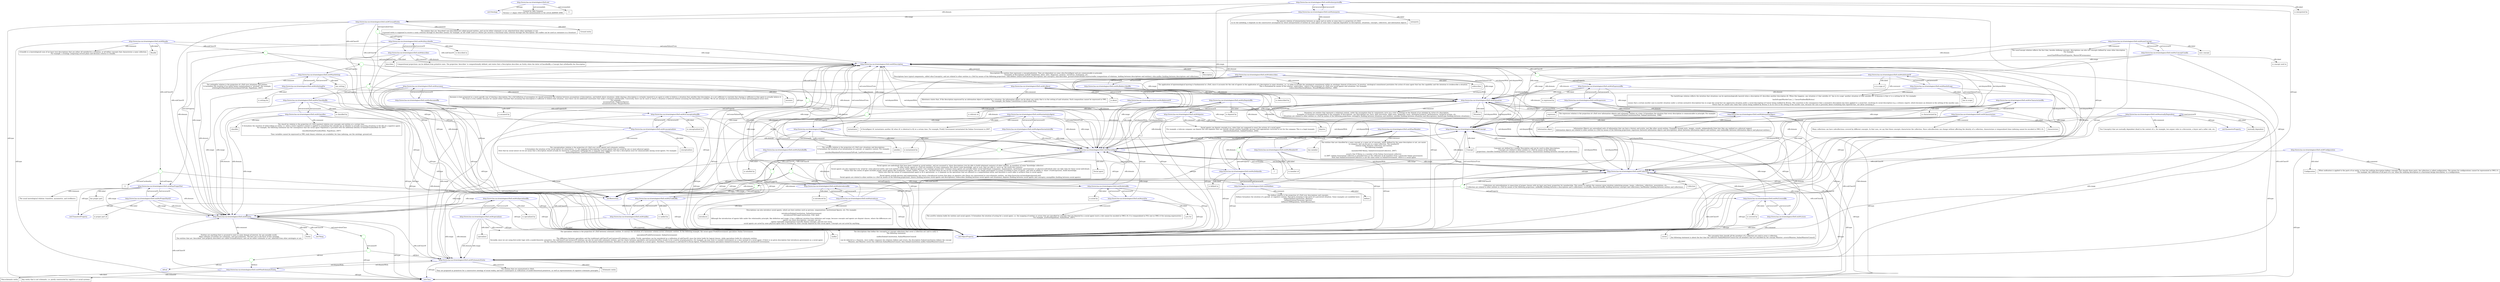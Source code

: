 digraph {
  charset="utf-8";

  // Edges
  "Rhttp://www.loa-cnr.it/ontologies/cDnS.owl" -> "Rhttp://www.w3.org/2002/07/owl#Ontology" [label="rdf:type"];
  "Rhttp://www.loa-cnr.it/ontologies/cDnS.owl" -> "LCreated by Aldo Gangemi\nVersion 1.1 aligns cDnS with the axiomatization in the article JAAMAS 2008." [label="owl:versionInfo"];
  "Rhttp://www.loa-cnr.it/ontologies/cDnS.owl" -> "L1.1" [label="owl:versionInfo"];
  "Rhttp://www.loa-cnr.it/ontologies/cDnS.owl#Bundle" -> "Rhttp://www.w3.org/2002/07/owl#Class" [label="rdf:type"];
  "Rhttp://www.loa-cnr.it/ontologies/cDnS.owl#Bundle" -> LBundle [label="rdfs:label"];
  "Rhttp://www.loa-cnr.it/ontologies/cDnS.owl#Bundle" -> "B_:genid1" [label="rdfs:subClassOf"];
  "Rhttp://www.loa-cnr.it/ontologies/cDnS.owl#Bundle" -> "Rhttp://www.loa-cnr.it/ontologies/cDnS.owl#Description" [label="rdfs:subClassOf"];
  "Rhttp://www.loa-cnr.it/ontologies/cDnS.owl#Bundle" -> "B_:genid2" [label="rdfs:subClassOf"];
  "Rhttp://www.loa-cnr.it/ontologies/cDnS.owl#Bundle" -> "LA bundle is a (mereological) sum of (at least two) descriptions that are either all satisfied by a situation, or all define concepts that characterize a same collection.\nFor example, a strategy comprising several plans and decision criteria is a bundle." [label="rdfs:comment"];
  "B_:genid1" -> "Rhttp://www.w3.org/2002/07/owl#Restriction" [label="rdf:type"];
  "B_:genid1" -> L2 [label="owl:minCardinality"];
  "B_:genid1" -> "Rhttp://www.loa-cnr.it/ontologies/cDnS.owl#hasProperPart" [label="owl:onProperty"];
  "Rhttp://www.loa-cnr.it/ontologies/cDnS.owl#hasProperPart" -> "Rhttp://www.w3.org/2002/07/owl#TransitiveProperty" [label="rdf:type"];
  "Rhttp://www.loa-cnr.it/ontologies/cDnS.owl#hasProperPart" -> "Rhttp://www.w3.org/2002/07/owl#ObjectProperty" [label="rdf:type"];
  "Rhttp://www.loa-cnr.it/ontologies/cDnS.owl#hasProperPart" -> "Lhas proper part" [label="rdfs:label"];
  "Rhttp://www.loa-cnr.it/ontologies/cDnS.owl#hasProperPart" -> "LThe usual mereological relation: transitive, asymmetric, and irreflexive." [label="rdfs:comment"];
  "Rhttp://www.loa-cnr.it/ontologies/cDnS.owl#hasProperPart" -> "Rhttp://www.loa-cnr.it/ontologies/cDnS.owl#isProperPartOf" [label="owl:inverseOf"];
  "Rhttp://www.loa-cnr.it/ontologies/cDnS.owl#hasProperPart" -> "Rhttp://www.loa-cnr.it/ontologies/cDnS.owl#Entity" [label="rdfs:domain"];
  "Rhttp://www.loa-cnr.it/ontologies/cDnS.owl#hasProperPart" -> "Rhttp://www.loa-cnr.it/ontologies/cDnS.owl#Entity" [label="rdfs:range"];
  "Rhttp://www.loa-cnr.it/ontologies/cDnS.owl#Description" -> "Rhttp://www.w3.org/2002/07/owl#Class" [label="rdf:type"];
  "Rhttp://www.loa-cnr.it/ontologies/cDnS.owl#Description" -> "Rhttp://www.loa-cnr.it/ontologies/cDnS.owl#Situation" [label="owl:disjointWith"];
  "Rhttp://www.loa-cnr.it/ontologies/cDnS.owl#Description" -> "Rhttp://www.loa-cnr.it/ontologies/cDnS.owl#InformationObject" [label="owl:disjointWith"];
  "Rhttp://www.loa-cnr.it/ontologies/cDnS.owl#Description" -> "Rhttp://www.loa-cnr.it/ontologies/cDnS.owl#Concept" [label="owl:disjointWith"];
  "Rhttp://www.loa-cnr.it/ontologies/cDnS.owl#Description" -> "Rhttp://www.loa-cnr.it/ontologies/cDnS.owl#SocialAgent" [label="owl:disjointWith"];
  "Rhttp://www.loa-cnr.it/ontologies/cDnS.owl#Description" -> "Rhttp://www.loa-cnr.it/ontologies/cDnS.owl#Collection" [label="owl:disjointWith"];
  "Rhttp://www.loa-cnr.it/ontologies/cDnS.owl#Description" -> "B_:genid8" [label="rdfs:subClassOf"];
  "Rhttp://www.loa-cnr.it/ontologies/cDnS.owl#Description" -> "B_:genid9" [label="rdfs:subClassOf"];
  "Rhttp://www.loa-cnr.it/ontologies/cDnS.owl#Description" -> "Rhttp://www.loa-cnr.it/ontologies/cDnS.owl#SchematicEntity" [label="rdfs:subClassOf"];
  "Rhttp://www.loa-cnr.it/ontologies/cDnS.owl#Description" -> "LDescriptions are entities that represent a conceptualization. They are dependent on some cdns:SocialAgent and are communicable in principle. \nExamples of descriptions include regulations, plans, laws, diagnoses, projects, narratives, techniques, etc. \nDescriptions have typical components, called cdns:Concept(s), and are related to other entities in c.DnS by means of the following projections: cdns:defines (which hold between descriptions and concepts); cdns:describes, ground:isIndividuallyConstructedAs (compositions of relations, holding between descriptions and entities); cdns:unifies (holding between descriptions and collections)." [label="rdfs:comment"];
  "Rhttp://www.loa-cnr.it/ontologies/cDnS.owl#Description" -> LDescription [label="rdfs:label"];
  "B_:genid2" -> "Rhttp://www.w3.org/2002/07/owl#Restriction" [label="rdf:type"];
  "B_:genid2" -> "Rhttp://www.loa-cnr.it/ontologies/cDnS.owl#hasProperPart" [label="owl:onProperty"];
  "B_:genid2" -> "Rhttp://www.loa-cnr.it/ontologies/cDnS.owl#Description" [label="owl:someValuesFrom"];
  "Rhttp://www.loa-cnr.it/ontologies/cDnS.owl#Configuration" -> "Rhttp://www.w3.org/2002/07/owl#Class" [label="rdf:type"];
  "Rhttp://www.loa-cnr.it/ontologies/cDnS.owl#Configuration" -> LConfiguration [label="rdfs:label"];
  "Rhttp://www.loa-cnr.it/ontologies/cDnS.owl#Configuration" -> "LWhen unification is applied to the parts of an entity, so that the unifying description defines concepts that classify those parts, the collection is called configuration. The axioms for configurations cannot be represented in OWL1.0.\nFor example, the collection of all parts of a car, when the unifying description is a functional design description, is a configuration." [label="rdfs:comment"];
  "Rhttp://www.loa-cnr.it/ontologies/cDnS.owl#Configuration" -> "Rhttp://www.loa-cnr.it/ontologies/cDnS.owl#Collection" [label="rdfs:subClassOf"];
  "Rhttp://www.loa-cnr.it/ontologies/cDnS.owl#Collection" -> "Rhttp://www.w3.org/2002/07/owl#Class" [label="rdf:type"];
  "Rhttp://www.loa-cnr.it/ontologies/cDnS.owl#Collection" -> "Rhttp://www.loa-cnr.it/ontologies/cDnS.owl#SchematicEntity" [label="rdfs:subClassOf"];
  "Rhttp://www.loa-cnr.it/ontologies/cDnS.owl#Collection" -> "B_:genid10" [label="rdfs:subClassOf"];
  "Rhttp://www.loa-cnr.it/ontologies/cDnS.owl#Collection" -> "B_:genid11" [label="rdfs:subClassOf"];
  "Rhttp://www.loa-cnr.it/ontologies/cDnS.owl#Collection" -> "Rhttp://www.loa-cnr.it/ontologies/cDnS.owl#SocialAgent" [label="owl:disjointWith"];
  "Rhttp://www.loa-cnr.it/ontologies/cDnS.owl#Collection" -> "Rhttp://www.loa-cnr.it/ontologies/cDnS.owl#Description" [label="owl:disjointWith"];
  "Rhttp://www.loa-cnr.it/ontologies/cDnS.owl#Collection" -> "Rhttp://www.loa-cnr.it/ontologies/cDnS.owl#Situation" [label="owl:disjointWith"];
  "Rhttp://www.loa-cnr.it/ontologies/cDnS.owl#Collection" -> "Rhttp://www.loa-cnr.it/ontologies/cDnS.owl#InformationObject" [label="owl:disjointWith"];
  "Rhttp://www.loa-cnr.it/ontologies/cDnS.owl#Collection" -> "Rhttp://www.loa-cnr.it/ontologies/cDnS.owl#Concept" [label="owl:disjointWith"];
  "Rhttp://www.loa-cnr.it/ontologies/cDnS.owl#Collection" -> LCollection [label="rdfs:label"];
  "Rhttp://www.loa-cnr.it/ontologies/cDnS.owl#Collection" -> "LCollections are naturalizations in space-time of proper classes with (at least one) basic properties for membership. This seems to capture the common sense intuition underlying groups, teams, collections, collectives, associations, etc.\nCollection are related to other entities in c.DnS by means of the following projections: unifiedBy (holding between a descriptions and a collections); coveredBy, characterizedBy (holding between concepts and collections); hasMember (holding between entities and collections)." [label="rdfs:comment"];
  "Rhttp://www.loa-cnr.it/ontologies/cDnS.owl#SocialAgent" -> "Rhttp://www.w3.org/2002/07/owl#Class" [label="rdf:type"];
  "Rhttp://www.loa-cnr.it/ontologies/cDnS.owl#SocialAgent" -> "Rhttp://www.loa-cnr.it/ontologies/cDnS.owl#Collection" [label="owl:disjointWith"];
  "Rhttp://www.loa-cnr.it/ontologies/cDnS.owl#SocialAgent" -> "Rhttp://www.loa-cnr.it/ontologies/cDnS.owl#Description" [label="owl:disjointWith"];
  "Rhttp://www.loa-cnr.it/ontologies/cDnS.owl#SocialAgent" -> "Rhttp://www.loa-cnr.it/ontologies/cDnS.owl#InformationObject" [label="owl:disjointWith"];
  "Rhttp://www.loa-cnr.it/ontologies/cDnS.owl#SocialAgent" -> "Rhttp://www.loa-cnr.it/ontologies/cDnS.owl#Situation" [label="owl:disjointWith"];
  "Rhttp://www.loa-cnr.it/ontologies/cDnS.owl#SocialAgent" -> "Rhttp://www.loa-cnr.it/ontologies/cDnS.owl#Concept" [label="owl:disjointWith"];
  "Rhttp://www.loa-cnr.it/ontologies/cDnS.owl#SocialAgent" -> "B_:genid3" [label="rdfs:subClassOf"];
  "Rhttp://www.loa-cnr.it/ontologies/cDnS.owl#SocialAgent" -> "Rhttp://www.loa-cnr.it/ontologies/cDnS.owl#SchematicEntity" [label="rdfs:subClassOf"];
  "Rhttp://www.loa-cnr.it/ontologies/cDnS.owl#SocialAgent" -> "B_:genid4" [label="rdfs:subClassOf"];
  "Rhttp://www.loa-cnr.it/ontologies/cDnS.owl#SocialAgent" -> "LSocial agents are individuals that have been created as social entities, and are assumed to 'share descriptions (=to be able to build relational contexts) of other entities, as members of some 'knowledge collective'.\nIn other words, agents in c.DnS are members of some community that shares some knowledge, and as such, they are able to 'carve up' the world into contexts. \nSocial agents are also required to be 'acted by' some physical entity, and such entities can be called 'physical agents' (see ontology ground.owl). Common sense agents are actually either social individuals (companies, organizations, institutions, governments), or physical individuals that can take roles for those social individuals.\nNotice that this notion of agent excludes purely causal agents like avalanches, stones, bullets, viruses, etc., because those do not act for socially-constructed agents, but are simply participants to events according to laws of nature, and with no ability to 'share' (=self-represent, build) knowledge.\nNotice also that the notion of (computational) agent in AI is operational, i.e. it depends on the operations that are allowed to a computational entity, and therefore is more alike to artifacts than to social agents.\n\nSocial agents include persons and organizations, but never a bio-physical system that plays an agentive role (these are represented as non-schematic entities, see http://www.loa-cnr/ontologies/ground.owl).\nSocial agents are related to other entities in c.DnS by means of the following projections: shares (holding between social agents and descriptions); redescribes (holding between social agents and situations); deputes (holding between social agents and concepts); exemplifies (holding between social agents)." [label="rdfs:comment"];
  "Rhttp://www.loa-cnr.it/ontologies/cDnS.owl#SocialAgent" -> "LSocial agent" [label="rdfs:label"];
  "B_:genid3" -> "Rhttp://www.w3.org/2002/07/owl#Restriction" [label="rdf:type"];
  "B_:genid3" -> "Rhttp://www.loa-cnr.it/ontologies/cDnS.owl#Entity" [label="owl:someValuesFrom"];
  "B_:genid3" -> "Rhttp://www.loa-cnr.it/ontologies/cDnS.owl#isActedBy" [label="owl:onProperty"];
  "Rhttp://www.loa-cnr.it/ontologies/cDnS.owl#Entity" -> "Rhttp://www.w3.org/2002/07/owl#Class" [label="rdf:type"];
  "Rhttp://www.loa-cnr.it/ontologies/cDnS.owl#Entity" -> "B_:genid15" [label="owl:equivalentClass"];
  "Rhttp://www.loa-cnr.it/ontologies/cDnS.owl#Entity" -> "LEntities are anything that is assumed to exist in some domain of interest, for any possible world. \nMain subtypes of entities are schematic, and non-schematic. The first one is the focus of this ontology.\nThe entities that are 'described' (see property describes) are called GroundEntity(s), and can be either schematic or not, inherited from other ontologies or not." [label="rdfs:comment"];
  "Rhttp://www.loa-cnr.it/ontologies/cDnS.owl#Entity" -> LEntity [label="rdfs:label"];
  "Rhttp://www.loa-cnr.it/ontologies/cDnS.owl#Entity" -> "Rhttp://www.w3.org/2002/07/owl#Thing" [label="rdfs:subClassOf"];
  "Rhttp://www.loa-cnr.it/ontologies/cDnS.owl#isActedBy" -> "Rhttp://www.w3.org/2002/07/owl#ObjectProperty" [label="rdf:type"];
  "Rhttp://www.loa-cnr.it/ontologies/cDnS.owl#isActedBy" -> "Rhttp://www.loa-cnr.it/ontologies/cDnS.owl#SocialAgent" [label="rdfs:domain"];
  "Rhttp://www.loa-cnr.it/ontologies/cDnS.owl#isActedBy" -> "Rhttp://www.loa-cnr.it/ontologies/cDnS.owl#actsFor" [label="owl:inverseOf"];
  "Rhttp://www.loa-cnr.it/ontologies/cDnS.owl#isActedBy" -> "Lis acted by" [label="rdfs:label"];
  "Rhttp://www.loa-cnr.it/ontologies/cDnS.owl#isActedBy" -> "Rhttp://www.loa-cnr.it/ontologies/cDnS.owl#Entity" [label="rdfs:range"];
  "Rhttp://www.loa-cnr.it/ontologies/cDnS.owl#InformationObject" -> "Rhttp://www.w3.org/2002/07/owl#Class" [label="rdf:type"];
  "Rhttp://www.loa-cnr.it/ontologies/cDnS.owl#InformationObject" -> "Rhttp://www.loa-cnr.it/ontologies/cDnS.owl#SocialAgent" [label="owl:disjointWith"];
  "Rhttp://www.loa-cnr.it/ontologies/cDnS.owl#InformationObject" -> "Rhttp://www.loa-cnr.it/ontologies/cDnS.owl#Situation" [label="owl:disjointWith"];
  "Rhttp://www.loa-cnr.it/ontologies/cDnS.owl#InformationObject" -> "Rhttp://www.loa-cnr.it/ontologies/cDnS.owl#Description" [label="owl:disjointWith"];
  "Rhttp://www.loa-cnr.it/ontologies/cDnS.owl#InformationObject" -> "Rhttp://www.loa-cnr.it/ontologies/cDnS.owl#Concept" [label="owl:disjointWith"];
  "Rhttp://www.loa-cnr.it/ontologies/cDnS.owl#InformationObject" -> "Rhttp://www.loa-cnr.it/ontologies/cDnS.owl#Collection" [label="owl:disjointWith"];
  "Rhttp://www.loa-cnr.it/ontologies/cDnS.owl#InformationObject" -> "LInformation Objects are naturalized units of information that can have a history and evolve, just like other social entities. Examples include texts, images, sounds, independently from how they are realized on a physical support.\nInformation objects are related to other entities in c.DnS by means of the following projections: expresses (between information objects and descriptions), about (between information objects and entities), and realizedBy (between information objects and physical entities)." [label="rdfs:comment"];
  "Rhttp://www.loa-cnr.it/ontologies/cDnS.owl#InformationObject" -> "Rhttp://www.loa-cnr.it/ontologies/cDnS.owl#SchematicEntity" [label="rdfs:subClassOf"];
  "Rhttp://www.loa-cnr.it/ontologies/cDnS.owl#InformationObject" -> "LInformation object" [label="rdfs:label"];
  "Rhttp://www.loa-cnr.it/ontologies/cDnS.owl#Situation" -> "Rhttp://www.w3.org/2002/07/owl#Class" [label="rdf:type"];
  "Rhttp://www.loa-cnr.it/ontologies/cDnS.owl#Situation" -> "B_:genid14" [label="rdfs:subClassOf"];
  "Rhttp://www.loa-cnr.it/ontologies/cDnS.owl#Situation" -> "Rhttp://www.loa-cnr.it/ontologies/cDnS.owl#SchematicEntity" [label="rdfs:subClassOf"];
  "Rhttp://www.loa-cnr.it/ontologies/cDnS.owl#Situation" -> "LSituations are entities that represent a relational context, under the assumption that its components carve up a view (a setting) on the domain of an ontology by virtue of a description. \nExamples of situations (corresponding to the examples of descriptions, see Description) are: facts, plan executions, legal cases, diagnostic cases, attempted projects, performances, technical actions, etc. \nSituations are related to other entities in c.DnS by means of the following projections: settingFor (holding between situations and entities); satisfies (holding between situations and descriptions); hasInScope (holding between situations)." [label="rdfs:comment"];
  "Rhttp://www.loa-cnr.it/ontologies/cDnS.owl#Situation" -> "Rhttp://www.loa-cnr.it/ontologies/cDnS.owl#Collection" [label="owl:disjointWith"];
  "Rhttp://www.loa-cnr.it/ontologies/cDnS.owl#Situation" -> "Rhttp://www.loa-cnr.it/ontologies/cDnS.owl#SocialAgent" [label="owl:disjointWith"];
  "Rhttp://www.loa-cnr.it/ontologies/cDnS.owl#Situation" -> "Rhttp://www.loa-cnr.it/ontologies/cDnS.owl#InformationObject" [label="owl:disjointWith"];
  "Rhttp://www.loa-cnr.it/ontologies/cDnS.owl#Situation" -> "Rhttp://www.loa-cnr.it/ontologies/cDnS.owl#Concept" [label="owl:disjointWith"];
  "Rhttp://www.loa-cnr.it/ontologies/cDnS.owl#Situation" -> "Rhttp://www.loa-cnr.it/ontologies/cDnS.owl#Description" [label="owl:disjointWith"];
  "Rhttp://www.loa-cnr.it/ontologies/cDnS.owl#Situation" -> LSituation [label="rdfs:label"];
  "Rhttp://www.loa-cnr.it/ontologies/cDnS.owl#SchematicEntity" -> "Rhttp://www.w3.org/2002/07/owl#Class" [label="rdf:type"];
  "Rhttp://www.loa-cnr.it/ontologies/cDnS.owl#SchematicEntity" -> "Rhttp://www.loa-cnr.it/ontologies/cDnS.owl#NonSchematicEntity" [label="owl:disjointWith"];
  "Rhttp://www.loa-cnr.it/ontologies/cDnS.owl#SchematicEntity" -> "LSchematic entity" [label="rdfs:label"];
  "Rhttp://www.loa-cnr.it/ontologies/cDnS.owl#SchematicEntity" -> "Rhttp://www.loa-cnr.it/ontologies/cDnS.owl#Entity" [label="rdfs:subClassOf"];
  "Rhttp://www.loa-cnr.it/ontologies/cDnS.owl#SchematicEntity" -> "LThe entities that are axiomatized in cDnS.\nThey are proposed as primitives for a constructive ontology of social reality, and have counterparts as reifications of model-theoretical primitives, as well as representations of cognitive schematic principles." [label="rdfs:comment"];
  "B_:genid4" -> "Rhttp://www.w3.org/2002/07/owl#Restriction" [label="rdf:type"];
  "B_:genid4" -> "Rhttp://www.loa-cnr.it/ontologies/cDnS.owl#Description" [label="owl:someValuesFrom"];
  "B_:genid4" -> "Rhttp://www.loa-cnr.it/ontologies/cDnS.owl#isIntroducedBy" [label="owl:onProperty"];
  "Rhttp://www.loa-cnr.it/ontologies/cDnS.owl#isIntroducedBy" -> "Rhttp://www.w3.org/2002/07/owl#ObjectProperty" [label="rdf:type"];
  "Rhttp://www.loa-cnr.it/ontologies/cDnS.owl#isIntroducedBy" -> "Rhttp://www.loa-cnr.it/ontologies/cDnS.owl#SocialAgent" [label="rdfs:domain"];
  "Rhttp://www.loa-cnr.it/ontologies/cDnS.owl#isIntroducedBy" -> "Rhttp://www.loa-cnr.it/ontologies/cDnS.owl#introduces" [label="owl:inverseOf"];
  "Rhttp://www.loa-cnr.it/ontologies/cDnS.owl#isIntroducedBy" -> "Rhttp://www.loa-cnr.it/ontologies/cDnS.owl#Description" [label="rdfs:range"];
  "Rhttp://www.loa-cnr.it/ontologies/cDnS.owl#isIntroducedBy" -> "Lis introduced by" [label="rdfs:label"];
  "Rhttp://www.loa-cnr.it/ontologies/cDnS.owl#Concept" -> "Rhttp://www.w3.org/2002/07/owl#Class" [label="rdf:type"];
  "Rhttp://www.loa-cnr.it/ontologies/cDnS.owl#Concept" -> "Rhttp://www.loa-cnr.it/ontologies/cDnS.owl#Situation" [label="owl:disjointWith"];
  "Rhttp://www.loa-cnr.it/ontologies/cDnS.owl#Concept" -> "Rhttp://www.loa-cnr.it/ontologies/cDnS.owl#InformationObject" [label="owl:disjointWith"];
  "Rhttp://www.loa-cnr.it/ontologies/cDnS.owl#Concept" -> "Rhttp://www.loa-cnr.it/ontologies/cDnS.owl#Description" [label="owl:disjointWith"];
  "Rhttp://www.loa-cnr.it/ontologies/cDnS.owl#Concept" -> "Rhttp://www.loa-cnr.it/ontologies/cDnS.owl#Collection" [label="owl:disjointWith"];
  "Rhttp://www.loa-cnr.it/ontologies/cDnS.owl#Concept" -> "Rhttp://www.loa-cnr.it/ontologies/cDnS.owl#SocialAgent" [label="owl:disjointWith"];
  "Rhttp://www.loa-cnr.it/ontologies/cDnS.owl#Concept" -> "B_:genid12" [label="rdfs:subClassOf"];
  "Rhttp://www.loa-cnr.it/ontologies/cDnS.owl#Concept" -> "B_:genid13" [label="rdfs:subClassOf"];
  "Rhttp://www.loa-cnr.it/ontologies/cDnS.owl#Concept" -> "Rhttp://www.loa-cnr.it/ontologies/cDnS.owl#SchematicEntity" [label="rdfs:subClassOf"];
  "Rhttp://www.loa-cnr.it/ontologies/cDnS.owl#Concept" -> "LConcepts are defined by a unique Description and can be used in other descriptions. \nConcepts are related to other entities in c.DnS by means of the following \nprojections: classifies (holding between concepts and entities); covers, characterizes (holding between concepts and collections)." [label="rdfs:comment"];
  "Rhttp://www.loa-cnr.it/ontologies/cDnS.owl#Concept" -> LConcept [label="rdfs:label"];
  "Rhttp://www.loa-cnr.it/ontologies/cDnS.owl#GroundEntity" -> "Rhttp://www.w3.org/2002/07/owl#Class" [label="rdf:type"];
  "Rhttp://www.loa-cnr.it/ontologies/cDnS.owl#GroundEntity" -> "B_:genid5" [label="owl:equivalentClass"];
  "Rhttp://www.loa-cnr.it/ontologies/cDnS.owl#GroundEntity" -> "LGround entity" [label="rdfs:label"];
  "Rhttp://www.loa-cnr.it/ontologies/cDnS.owl#GroundEntity" -> "Rhttp://www.loa-cnr.it/ontologies/cDnS.owl#Entity" [label="rdfs:subClassOf"];
  "Rhttp://www.loa-cnr.it/ontologies/cDnS.owl#GroundEntity" -> "B_:genid6" [label="rdfs:subClassOf"];
  "Rhttp://www.loa-cnr.it/ontologies/cDnS.owl#GroundEntity" -> "B_:genid7" [label="rdfs:subClassOf"];
  "Rhttp://www.loa-cnr.it/ontologies/cDnS.owl#GroundEntity" -> "LThe entities that are 'described' (see describes) are called ground entities, and can be either schematic or not, inherited from other ontologies or not.\nA ground entity is supposed to receive a unity criterion through its describes axioms; for example, an old cradle used as a flower pot receives a functional unity criterion through the Description 'old cradles can be used as containers in a furniture'." [label="rdfs:comment"];
  "B_:genid5" -> "Rhttp://www.w3.org/2002/07/owl#Restriction" [label="rdf:type"];
  "B_:genid5" -> "Rhttp://www.loa-cnr.it/ontologies/cDnS.owl#Description" [label="owl:someValuesFrom"];
  "B_:genid5" -> "Rhttp://www.loa-cnr.it/ontologies/cDnS.owl#isDescribedIn" [label="owl:onProperty"];
  "Rhttp://www.loa-cnr.it/ontologies/cDnS.owl#isDescribedIn" -> "Rhttp://www.w3.org/2002/07/owl#ObjectProperty" [label="rdf:type"];
  "Rhttp://www.loa-cnr.it/ontologies/cDnS.owl#isDescribedIn" -> "Lis described in" [label="rdfs:label"];
  "Rhttp://www.loa-cnr.it/ontologies/cDnS.owl#isDescribedIn" -> "Rhttp://www.loa-cnr.it/ontologies/cDnS.owl#describes" [label="owl:inverseOf"];
  "Rhttp://www.loa-cnr.it/ontologies/cDnS.owl#isDescribedIn" -> "Rhttp://www.loa-cnr.it/ontologies/cDnS.owl#Description" [label="rdfs:range"];
  "Rhttp://www.loa-cnr.it/ontologies/cDnS.owl#isDescribedIn" -> "Rhttp://www.loa-cnr.it/ontologies/cDnS.owl#Entity" [label="rdfs:domain"];
  "B_:genid6" -> "Rhttp://www.w3.org/2002/07/owl#Restriction" [label="rdf:type"];
  "B_:genid6" -> "Rhttp://www.loa-cnr.it/ontologies/cDnS.owl#hasSetting" [label="owl:onProperty"];
  "B_:genid6" -> "Rhttp://www.loa-cnr.it/ontologies/cDnS.owl#Situation" [label="owl:someValuesFrom"];
  "Rhttp://www.loa-cnr.it/ontologies/cDnS.owl#hasSetting" -> "Rhttp://www.w3.org/2002/07/owl#ObjectProperty" [label="rdf:type"];
  "Rhttp://www.loa-cnr.it/ontologies/cDnS.owl#hasSetting" -> "Lhas setting" [label="rdfs:label"];
  "Rhttp://www.loa-cnr.it/ontologies/cDnS.owl#hasSetting" -> "LThe settingFor relation is the projection of c.DnS over situations and entities. \nIt formalizes the intuition of an entity being contextualized or 'situated'. For example: \nisSettingFor(MandateForGovernmentToProdi, Napolitano, 2007)" [label="rdfs:comment"];
  "Rhttp://www.loa-cnr.it/ontologies/cDnS.owl#hasSetting" -> "Rhttp://www.loa-cnr.it/ontologies/cDnS.owl#Entity" [label="rdfs:domain"];
  "Rhttp://www.loa-cnr.it/ontologies/cDnS.owl#hasSetting" -> "Rhttp://www.loa-cnr.it/ontologies/cDnS.owl#Situation" [label="rdfs:range"];
  "Rhttp://www.loa-cnr.it/ontologies/cDnS.owl#hasSetting" -> "Rhttp://www.loa-cnr.it/ontologies/cDnS.owl#isSettingFor" [label="owl:inverseOf"];
  "B_:genid7" -> "Rhttp://www.w3.org/2002/07/owl#Restriction" [label="rdf:type"];
  "B_:genid7" -> "Rhttp://www.loa-cnr.it/ontologies/cDnS.owl#isClassifiedBy" [label="owl:onProperty"];
  "B_:genid7" -> "Rhttp://www.loa-cnr.it/ontologies/cDnS.owl#Concept" [label="owl:someValuesFrom"];
  "Rhttp://www.loa-cnr.it/ontologies/cDnS.owl#isClassifiedBy" -> "Rhttp://www.w3.org/2002/07/owl#ObjectProperty" [label="rdf:type"];
  "Rhttp://www.loa-cnr.it/ontologies/cDnS.owl#isClassifiedBy" -> "Lis classified by" [label="rdfs:label"];
  "Rhttp://www.loa-cnr.it/ontologies/cDnS.owl#isClassifiedBy" -> "Rhttp://www.loa-cnr.it/ontologies/cDnS.owl#Entity" [label="rdfs:domain"];
  "Rhttp://www.loa-cnr.it/ontologies/cDnS.owl#isClassifiedBy" -> "Rhttp://www.loa-cnr.it/ontologies/cDnS.owl#Concept" [label="rdfs:range"];
  "Rhttp://www.loa-cnr.it/ontologies/cDnS.owl#isClassifiedBy" -> "Rhttp://www.loa-cnr.it/ontologies/cDnS.owl#classifies" [label="owl:inverseOf"];
  "Rhttp://www.loa-cnr.it/ontologies/cDnS.owl#NonSchematicEntity" -> "Rhttp://www.w3.org/2002/07/owl#Class" [label="rdf:type"];
  "Rhttp://www.loa-cnr.it/ontologies/cDnS.owl#NonSchematicEntity" -> "Rhttp://www.loa-cnr.it/ontologies/cDnS.owl#SchematicEntity" [label="owl:disjointWith"];
  "Rhttp://www.loa-cnr.it/ontologies/cDnS.owl#NonSchematicEntity" -> "Rhttp://www.loa-cnr.it/ontologies/cDnS.owl#Entity" [label="rdfs:subClassOf"];
  "Rhttp://www.loa-cnr.it/ontologies/cDnS.owl#NonSchematicEntity" -> "LAny entity that is not schematic, i.e. purely constructed by cognitive or social systems." [label="rdfs:comment"];
  "Rhttp://www.loa-cnr.it/ontologies/cDnS.owl#NonSchematicEntity" -> "LNon-schematic entity" [label="rdfs:label"];
  "B_:genid8" -> "Rhttp://www.w3.org/2002/07/owl#Restriction" [label="rdf:type"];
  "B_:genid8" -> "Rhttp://www.loa-cnr.it/ontologies/cDnS.owl#InformationObject" [label="owl:someValuesFrom"];
  "B_:genid8" -> "Rhttp://www.loa-cnr.it/ontologies/cDnS.owl#isExpressedBy" [label="owl:onProperty"];
  "Rhttp://www.loa-cnr.it/ontologies/cDnS.owl#isExpressedBy" -> "Rhttp://www.w3.org/2002/07/owl#ObjectProperty" [label="rdf:type"];
  "Rhttp://www.loa-cnr.it/ontologies/cDnS.owl#isExpressedBy" -> "Lis expressed by" [label="rdfs:label"];
  "Rhttp://www.loa-cnr.it/ontologies/cDnS.owl#isExpressedBy" -> "Rhttp://www.loa-cnr.it/ontologies/cDnS.owl#expresses" [label="owl:inverseOf"];
  "Rhttp://www.loa-cnr.it/ontologies/cDnS.owl#isExpressedBy" -> "Rhttp://www.loa-cnr.it/ontologies/cDnS.owl#InformationObject" [label="rdfs:range"];
  "Rhttp://www.loa-cnr.it/ontologies/cDnS.owl#isExpressedBy" -> "Rhttp://www.loa-cnr.it/ontologies/cDnS.owl#SchematicEntity" [label="rdfs:domain"];
  "B_:genid9" -> "Rhttp://www.w3.org/2002/07/owl#Restriction" [label="rdf:type"];
  "B_:genid9" -> "Rhttp://www.loa-cnr.it/ontologies/cDnS.owl#SocialAgent" [label="owl:someValuesFrom"];
  "B_:genid9" -> "Rhttp://www.loa-cnr.it/ontologies/cDnS.owl#isConceptualizedBy" [label="owl:onProperty"];
  "Rhttp://www.loa-cnr.it/ontologies/cDnS.owl#isConceptualizedBy" -> "Rhttp://www.w3.org/2002/07/owl#ObjectProperty" [label="rdf:type"];
  "Rhttp://www.loa-cnr.it/ontologies/cDnS.owl#isConceptualizedBy" -> "Rhttp://www.loa-cnr.it/ontologies/cDnS.owl#conceptualizes" [label="owl:inverseOf"];
  "Rhttp://www.loa-cnr.it/ontologies/cDnS.owl#isConceptualizedBy" -> "Rhttp://www.loa-cnr.it/ontologies/cDnS.owl#SchematicEntity" [label="rdfs:domain"];
  "Rhttp://www.loa-cnr.it/ontologies/cDnS.owl#isConceptualizedBy" -> "Rhttp://www.loa-cnr.it/ontologies/cDnS.owl#SocialAgent" [label="rdfs:range"];
  "Rhttp://www.loa-cnr.it/ontologies/cDnS.owl#isConceptualizedBy" -> "Lis conceptualized by" [label="rdfs:label"];
  "B_:genid10" -> "Rhttp://www.w3.org/2002/07/owl#Restriction" [label="rdf:type"];
  "B_:genid10" -> "Rhttp://www.loa-cnr.it/ontologies/cDnS.owl#Description" [label="owl:someValuesFrom"];
  "B_:genid10" -> "Rhttp://www.loa-cnr.it/ontologies/cDnS.owl#isUnifiedBy" [label="owl:onProperty"];
  "Rhttp://www.loa-cnr.it/ontologies/cDnS.owl#isUnifiedBy" -> "Rhttp://www.w3.org/2002/07/owl#ObjectProperty" [label="rdf:type"];
  "Rhttp://www.loa-cnr.it/ontologies/cDnS.owl#isUnifiedBy" -> "Lis unified by" [label="rdfs:label"];
  "Rhttp://www.loa-cnr.it/ontologies/cDnS.owl#isUnifiedBy" -> "Rhttp://www.loa-cnr.it/ontologies/cDnS.owl#Collection" [label="rdfs:domain"];
  "Rhttp://www.loa-cnr.it/ontologies/cDnS.owl#isUnifiedBy" -> "Rhttp://www.loa-cnr.it/ontologies/cDnS.owl#Description" [label="rdfs:range"];
  "Rhttp://www.loa-cnr.it/ontologies/cDnS.owl#isUnifiedBy" -> "Rhttp://www.loa-cnr.it/ontologies/cDnS.owl#unifies" [label="owl:inverseOf"];
  "B_:genid11" -> "Rhttp://www.w3.org/2002/07/owl#Restriction" [label="rdf:type"];
  "B_:genid11" -> "Rhttp://www.loa-cnr.it/ontologies/cDnS.owl#Concept" [label="owl:someValuesFrom"];
  "B_:genid11" -> "Rhttp://www.loa-cnr.it/ontologies/cDnS.owl#isCoveredBy" [label="owl:onProperty"];
  "Rhttp://www.loa-cnr.it/ontologies/cDnS.owl#isCoveredBy" -> "Rhttp://www.w3.org/2002/07/owl#ObjectProperty" [label="rdf:type"];
  "Rhttp://www.loa-cnr.it/ontologies/cDnS.owl#isCoveredBy" -> "Lis covered by" [label="rdfs:label"];
  "Rhttp://www.loa-cnr.it/ontologies/cDnS.owl#isCoveredBy" -> "Rhttp://www.loa-cnr.it/ontologies/cDnS.owl#Concept" [label="rdfs:range"];
  "Rhttp://www.loa-cnr.it/ontologies/cDnS.owl#isCoveredBy" -> "Rhttp://www.loa-cnr.it/ontologies/cDnS.owl#Collection" [label="rdfs:domain"];
  "Rhttp://www.loa-cnr.it/ontologies/cDnS.owl#isCoveredBy" -> "Rhttp://www.loa-cnr.it/ontologies/cDnS.owl#covers" [label="owl:inverseOf"];
  "B_:genid12" -> "Rhttp://www.w3.org/2002/07/owl#Restriction" [label="rdf:type"];
  "B_:genid12" -> "Rhttp://www.loa-cnr.it/ontologies/cDnS.owl#Description" [label="owl:someValuesFrom"];
  "B_:genid12" -> "Rhttp://www.loa-cnr.it/ontologies/cDnS.owl#isDefinedIn" [label="owl:onProperty"];
  "Rhttp://www.loa-cnr.it/ontologies/cDnS.owl#isDefinedIn" -> "Rhttp://www.w3.org/2002/07/owl#ObjectProperty" [label="rdf:type"];
  "Rhttp://www.loa-cnr.it/ontologies/cDnS.owl#isDefinedIn" -> "Lis defined in" [label="rdfs:label"];
  "Rhttp://www.loa-cnr.it/ontologies/cDnS.owl#isDefinedIn" -> "Rhttp://www.loa-cnr.it/ontologies/cDnS.owl#Concept" [label="rdfs:domain"];
  "Rhttp://www.loa-cnr.it/ontologies/cDnS.owl#isDefinedIn" -> "Rhttp://www.loa-cnr.it/ontologies/cDnS.owl#Description" [label="rdfs:range"];
  "Rhttp://www.loa-cnr.it/ontologies/cDnS.owl#isDefinedIn" -> "Rhttp://www.loa-cnr.it/ontologies/cDnS.owl#defines" [label="owl:inverseOf"];
  "B_:genid13" -> "Rhttp://www.w3.org/2002/07/owl#Restriction" [label="rdf:type"];
  "B_:genid13" -> L1 [label="owl:cardinality"];
  "B_:genid13" -> "Rhttp://www.loa-cnr.it/ontologies/cDnS.owl#isDefinedIn" [label="owl:onProperty"];
  "B_:genid14" -> "Rhttp://www.w3.org/2002/07/owl#Restriction" [label="rdf:type"];
  "B_:genid14" -> "Rhttp://www.loa-cnr.it/ontologies/cDnS.owl#satisfies" [label="owl:onProperty"];
  "B_:genid14" -> "Rhttp://www.loa-cnr.it/ontologies/cDnS.owl#Description" [label="owl:someValuesFrom"];
  "Rhttp://www.loa-cnr.it/ontologies/cDnS.owl#satisfies" -> "Rhttp://www.w3.org/2002/07/owl#ObjectProperty" [label="rdf:type"];
  "Rhttp://www.loa-cnr.it/ontologies/cDnS.owl#satisfies" -> Lsatisfies [label="rdfs:label"];
  "Rhttp://www.loa-cnr.it/ontologies/cDnS.owl#satisfies" -> "LThe satisfies relation is the projection of c.DnS over situations and descriptions. \nIt formalizes the intuition of an instantiation of a gestalt, or cognitive context. For example: \n\nsatisfies(MandateForGovernmentToProdi, LawForGovernmentFormation)" [label="rdfs:comment"];
  "Rhttp://www.loa-cnr.it/ontologies/cDnS.owl#satisfies" -> "Rhttp://www.loa-cnr.it/ontologies/cDnS.owl#Description" [label="rdfs:range"];
  "Rhttp://www.loa-cnr.it/ontologies/cDnS.owl#satisfies" -> "Rhttp://www.loa-cnr.it/ontologies/cDnS.owl#Situation" [label="rdfs:domain"];
  "Rhttp://www.loa-cnr.it/ontologies/cDnS.owl#satisfies" -> "Rhttp://www.loa-cnr.it/ontologies/cDnS.owl#isSatisfiedBy" [label="owl:inverseOf"];
  "B_:genid15" -> "Rhttp://www.w3.org/2002/07/owl#Class" [label="rdf:type"];
  "B_:genid15" -> "B_:genid16" [label="owl:unionOf"];
  "B_:genid16" -> "Rhttp://www.loa-cnr.it/ontologies/cDnS.owl#SchematicEntity" [label="rdf:first"];
  "B_:genid16" -> "B_:genid17" [label="rdf:rest"];
  "B_:genid17" -> "Rhttp://www.loa-cnr.it/ontologies/cDnS.owl#NonSchematicEntity" [label="rdf:first"];
  "B_:genid17" -> "Rhttp://www.w3.org/1999/02/22-rdf-syntax-ns#nil" [label="rdf:rest"];
  "Rhttp://www.loa-cnr.it/ontologies/cDnS.owl#hasMember" -> "Rhttp://www.w3.org/2002/07/owl#ObjectProperty" [label="rdf:type"];
  "Rhttp://www.loa-cnr.it/ontologies/cDnS.owl#hasMember" -> "Lhas member" [label="rdfs:label"];
  "Rhttp://www.loa-cnr.it/ontologies/cDnS.owl#hasMember" -> "LThe entities that are classified by a same concept or a same set of concepts, either defined by the same description or not, are easier \nto compare, and can be put in a same collection. The memberOf \nrelation holds between collections and entities.\nThe following example:\n\n(memberOf(D'Alema, ItalianGovernmentCollective, 2007)\n\nasserts that D'Alema is a member of the Italian Government collective \nin 2007. Italian Government collective is intended here as the collection of all members from a particular Italian government. \nNote that ItalianGovernmentCollective is not the same entity as ItalianGovernment, which is a social agent." [label="rdfs:comment"];
  "Rhttp://www.loa-cnr.it/ontologies/cDnS.owl#hasMember" -> "Rhttp://www.loa-cnr.it/ontologies/cDnS.owl#isMemberOf" [label="owl:inverseOf"];
  "Rhttp://www.loa-cnr.it/ontologies/cDnS.owl#hasMember" -> "Rhttp://www.loa-cnr.it/ontologies/cDnS.owl#Entity" [label="rdfs:range"];
  "Rhttp://www.loa-cnr.it/ontologies/cDnS.owl#hasMember" -> "Rhttp://www.loa-cnr.it/ontologies/cDnS.owl#Collection" [label="rdfs:domain"];
  "Rhttp://www.loa-cnr.it/ontologies/cDnS.owl#isMemberOf" -> "Rhttp://www.w3.org/2002/07/owl#ObjectProperty" [label="rdf:type"];
  "Rhttp://www.loa-cnr.it/ontologies/cDnS.owl#isMemberOf" -> "Lis member of" [label="rdfs:label"];
  "Rhttp://www.loa-cnr.it/ontologies/cDnS.owl#isMemberOf" -> "Rhttp://www.loa-cnr.it/ontologies/cDnS.owl#hasMember" [label="owl:inverseOf"];
  "Rhttp://www.loa-cnr.it/ontologies/cDnS.owl#isMemberOf" -> "Rhttp://www.loa-cnr.it/ontologies/cDnS.owl#Entity" [label="rdfs:domain"];
  "Rhttp://www.loa-cnr.it/ontologies/cDnS.owl#isMemberOf" -> "Rhttp://www.loa-cnr.it/ontologies/cDnS.owl#Collection" [label="rdfs:range"];
  "Rhttp://www.loa-cnr.it/ontologies/cDnS.owl#unifies" -> "Rhttp://www.w3.org/2002/07/owl#ObjectProperty" [label="rdf:type"];
  "Rhttp://www.loa-cnr.it/ontologies/cDnS.owl#unifies" -> Lunifies [label="rdfs:label"];
  "Rhttp://www.loa-cnr.it/ontologies/cDnS.owl#unifies" -> "LThe descriptions that define the concept(s) or concept collections that cover a collection are said to unify it. \nThe following statement \n\nunifies(ItalianConstitution, ItalianMinisterCouncil)\n\ncan be inferred as a theorem, since unifies composes the relations defines and covers, the description ItalianConstitution defines the concept \nMinister, and Minister covers the collection ItalianMinisterCouncil, then ItalianConstitution unifies ItalianMinisterCouncil." [label="rdfs:comment"];
  "Rhttp://www.loa-cnr.it/ontologies/cDnS.owl#unifies" -> "Rhttp://www.loa-cnr.it/ontologies/cDnS.owl#Collection" [label="rdfs:range"];
  "Rhttp://www.loa-cnr.it/ontologies/cDnS.owl#unifies" -> "Rhttp://www.loa-cnr.it/ontologies/cDnS.owl#Description" [label="rdfs:domain"];
  "Rhttp://www.loa-cnr.it/ontologies/cDnS.owl#unifies" -> "Rhttp://www.loa-cnr.it/ontologies/cDnS.owl#isUnifiedBy" [label="owl:inverseOf"];
  "Rhttp://www.loa-cnr.it/ontologies/cDnS.owl#introduces" -> "Rhttp://www.w3.org/2002/07/owl#ObjectProperty" [label="rdf:type"];
  "Rhttp://www.loa-cnr.it/ontologies/cDnS.owl#introduces" -> "Rhttp://www.loa-cnr.it/ontologies/cDnS.owl#SocialAgent" [label="rdfs:range"];
  "Rhttp://www.loa-cnr.it/ontologies/cDnS.owl#introduces" -> "LDescriptions can also introduce social agents, which are here entities such as persons, organizations, institutional figures, etc. For example:\n\nintroduces(ItalianConstitution, ItalianGovernment)\nintroduces(FIATLegalConstitution, FIAT_SpA)\n\nAlthough the introduction of agents falls under the relationality principle, like definition and usage, it has a different intuition from definition and usage, because concepts and agents are disjoint classes, where the differences are: \n agents can share descriptions, concepts can not\n agents (specially organizations) typically depute concepts, and not vice versa \n social agents are acted by some physical agent that is classified by some concept deputed by that social agent. Concepts are not acted by anything." [label="rdfs:comment"];
  "Rhttp://www.loa-cnr.it/ontologies/cDnS.owl#introduces" -> Lintroduces [label="rdfs:label"];
  "Rhttp://www.loa-cnr.it/ontologies/cDnS.owl#introduces" -> "Rhttp://www.loa-cnr.it/ontologies/cDnS.owl#Description" [label="rdfs:domain"];
  "Rhttp://www.loa-cnr.it/ontologies/cDnS.owl#introduces" -> "Rhttp://www.loa-cnr.it/ontologies/cDnS.owl#isIntroducedBy" [label="owl:inverseOf"];
  "Rhttp://www.loa-cnr.it/ontologies/cDnS.owl#expresses" -> "Rhttp://www.w3.org/2002/07/owl#ObjectProperty" [label="rdf:type"];
  "Rhttp://www.loa-cnr.it/ontologies/cDnS.owl#expresses" -> Lexpresses [label="rdfs:label"];
  "Rhttp://www.loa-cnr.it/ontologies/cDnS.owl#expresses" -> "Rhttp://www.loa-cnr.it/ontologies/cDnS.owl#SchematicEntity" [label="rdfs:range"];
  "Rhttp://www.loa-cnr.it/ontologies/cDnS.owl#expresses" -> "Rhttp://www.loa-cnr.it/ontologies/cDnS.owl#isExpressedBy" [label="owl:inverseOf"];
  "Rhttp://www.loa-cnr.it/ontologies/cDnS.owl#expresses" -> "Rhttp://www.loa-cnr.it/ontologies/cDnS.owl#InformationObject" [label="rdfs:domain"];
  "Rhttp://www.loa-cnr.it/ontologies/cDnS.owl#expresses" -> "LThe expresses relation is the projection of c.DnS over information objects and schematic entities at a time. It formalizes the intuition that every description is communicable in principle. For example: \nexpresses(ItalianConstitutionText, ItalianConstitution, 1946)" [label="rdfs:comment"];
  "Rhttp://www.loa-cnr.it/ontologies/cDnS.owl#usesConcept" -> "Rhttp://www.w3.org/2002/07/owl#ObjectProperty" [label="rdf:type"];
  "Rhttp://www.loa-cnr.it/ontologies/cDnS.owl#usesConcept" -> "Luses concept" [label="rdfs:label"];
  "Rhttp://www.loa-cnr.it/ontologies/cDnS.owl#usesConcept" -> "Rhttp://www.loa-cnr.it/ontologies/cDnS.owl#isConceptUsedIn" [label="owl:inverseOf"];
  "Rhttp://www.loa-cnr.it/ontologies/cDnS.owl#usesConcept" -> "LThe usesConcept relation reflects the fact that, besides defining concepts, descriptions can also use concepts defined by some other description. \nFor example, \n\nuses(ChiefOfStateVisitEtiquette, MasterOfCeremonies)" [label="rdfs:comment"];
  "Rhttp://www.loa-cnr.it/ontologies/cDnS.owl#usesConcept" -> "Rhttp://www.loa-cnr.it/ontologies/cDnS.owl#Concept" [label="rdfs:range"];
  "Rhttp://www.loa-cnr.it/ontologies/cDnS.owl#usesConcept" -> "Rhttp://www.loa-cnr.it/ontologies/cDnS.owl#Description" [label="rdfs:domain"];
  "Rhttp://www.loa-cnr.it/ontologies/cDnS.owl#isConceptUsedIn" -> "Rhttp://www.w3.org/2002/07/owl#ObjectProperty" [label="rdf:type"];
  "Rhttp://www.loa-cnr.it/ontologies/cDnS.owl#isConceptUsedIn" -> "Lis concept used in" [label="rdfs:label"];
  "Rhttp://www.loa-cnr.it/ontologies/cDnS.owl#isConceptUsedIn" -> "Rhttp://www.loa-cnr.it/ontologies/cDnS.owl#Description" [label="rdfs:range"];
  "Rhttp://www.loa-cnr.it/ontologies/cDnS.owl#isConceptUsedIn" -> "Rhttp://www.loa-cnr.it/ontologies/cDnS.owl#Concept" [label="rdfs:domain"];
  "Rhttp://www.loa-cnr.it/ontologies/cDnS.owl#isConceptUsedIn" -> "Rhttp://www.loa-cnr.it/ontologies/cDnS.owl#usesConcept" [label="owl:inverseOf"];
  "Rhttp://www.loa-cnr.it/ontologies/cDnS.owl#conceptualizes" -> "Rhttp://www.w3.org/2002/07/owl#ObjectProperty" [label="rdf:type"];
  "Rhttp://www.loa-cnr.it/ontologies/cDnS.owl#conceptualizes" -> "LThe conceptualizes relation is the projection of c.DnS over social agents and schematic entities. \nIt formalizes the intuition of the social nature of a description, i.e. the mapping of descriptions on social agents that are acted by one or more physical agents. \nNote that by social nature we do not mean that a description should actually be shared by a community (although this is typically what happens), but that a description must be communicable among social agents. For example: \nshares(Napolitano, LawForGovernmentFormation, 2006)" [label="rdfs:comment"];
  "Rhttp://www.loa-cnr.it/ontologies/cDnS.owl#conceptualizes" -> "Rhttp://www.loa-cnr.it/ontologies/cDnS.owl#isConceptualizedBy" [label="owl:inverseOf"];
  "Rhttp://www.loa-cnr.it/ontologies/cDnS.owl#conceptualizes" -> "Rhttp://www.loa-cnr.it/ontologies/cDnS.owl#SchematicEntity" [label="rdfs:range"];
  "Rhttp://www.loa-cnr.it/ontologies/cDnS.owl#conceptualizes" -> "Rhttp://www.loa-cnr.it/ontologies/cDnS.owl#SocialAgent" [label="rdfs:domain"];
  "Rhttp://www.loa-cnr.it/ontologies/cDnS.owl#conceptualizes" -> Lconceptualizes [label="rdfs:label"];
  "Rhttp://www.loa-cnr.it/ontologies/cDnS.owl#defines" -> "Rhttp://www.w3.org/2002/07/owl#ObjectProperty" [label="rdf:type"];
  "Rhttp://www.loa-cnr.it/ontologies/cDnS.owl#defines" -> Ldefines [label="rdfs:label"];
  "Rhttp://www.loa-cnr.it/ontologies/cDnS.owl#defines" -> "LThe defines relation is the projection of c.DnS over descriptions and concepts.\nDefines formalizes the intuition of a gestalt, or cognitive context, that gives meaning to the parts of a perceived situation. Some examples are modelled here: \ndefines(ItalianConstitution, Minister)\ndefines(LinneanTaxonomy, Species)\ndefines(CNRRegulation, SeniorResearcher)" [label="rdfs:comment"];
  "Rhttp://www.loa-cnr.it/ontologies/cDnS.owl#defines" -> "Rhttp://www.loa-cnr.it/ontologies/cDnS.owl#Description" [label="rdfs:domain"];
  "Rhttp://www.loa-cnr.it/ontologies/cDnS.owl#defines" -> "Rhttp://www.loa-cnr.it/ontologies/cDnS.owl#Concept" [label="rdfs:range"];
  "Rhttp://www.loa-cnr.it/ontologies/cDnS.owl#defines" -> "Rhttp://www.loa-cnr.it/ontologies/cDnS.owl#isDefinedIn" [label="owl:inverseOf"];
  "Rhttp://www.loa-cnr.it/ontologies/cDnS.owl#classifies" -> "Rhttp://www.w3.org/2002/07/owl#ObjectProperty" [label="rdf:type"];
  "Rhttp://www.loa-cnr.it/ontologies/cDnS.owl#classifies" -> Lclassifies [label="rdfs:label"];
  "Rhttp://www.loa-cnr.it/ontologies/cDnS.owl#classifies" -> "LThe classif ies relation is the projection of c.DnS maximal relation over concepts and entities at a certain time. \nIt formalizes the intuition of redescribing an entity, i.e. when a (new) cognitive context is applied to something that already has an identity in actually occurring situations in the life of a cognitive agent. \nFor example, the following statement has the consequence that the social agent Napolitano is provided with the additional identity of ItalianPresidentRole for 2007:\n \nclassifies(ItalianPresidentRole, Napolitano, 2007)\n\nTime variables cannot be expressed in OWL (only binary relations are available); for time indexing, see the ontology: ground.owl." [label="rdfs:comment"];
  "Rhttp://www.loa-cnr.it/ontologies/cDnS.owl#classifies" -> "Rhttp://www.loa-cnr.it/ontologies/cDnS.owl#Entity" [label="rdfs:range"];
  "Rhttp://www.loa-cnr.it/ontologies/cDnS.owl#classifies" -> "Rhttp://www.loa-cnr.it/ontologies/cDnS.owl#Concept" [label="rdfs:domain"];
  "Rhttp://www.loa-cnr.it/ontologies/cDnS.owl#classifies" -> "Rhttp://www.loa-cnr.it/ontologies/cDnS.owl#isClassifiedBy" [label="owl:inverseOf"];
  "Rhttp://www.loa-cnr.it/ontologies/cDnS.owl#redescribes" -> "Rhttp://www.w3.org/2002/07/owl#ObjectProperty" [label="rdf:type"];
  "Rhttp://www.loa-cnr.it/ontologies/cDnS.owl#redescribes" -> "Rhttp://www.loa-cnr.it/ontologies/cDnS.owl#SocialAgent" [label="rdfs:domain"];
  "Rhttp://www.loa-cnr.it/ontologies/cDnS.owl#redescribes" -> "LThe application of epistemological layering is fundamental in c.DnS, since it accounts for the role of agents in the application of a description to some situation, i.e., in order to include the ontological commitment within an ontologys domain of discourse. In practice, ontological commitment postulates the action of some agent that has the capability and the intention to (re)describe a situation. \nThis is formalized by means of the relation 'redescribes', which is the projection of c.DnS over social agents and situations. For example: \nredescribes(SherlockHolmes, HoundOfBaskervilleFact, 1890)" [label="rdfs:comment"];
  "Rhttp://www.loa-cnr.it/ontologies/cDnS.owl#redescribes" -> "Rhttp://www.loa-cnr.it/ontologies/cDnS.owl#Situation" [label="rdfs:range"];
  "Rhttp://www.loa-cnr.it/ontologies/cDnS.owl#redescribes" -> Lredescribes [label="rdfs:label"];
  "Rhttp://www.loa-cnr.it/ontologies/cDnS.owl#redescribes" -> "Rhttp://www.loa-cnr.it/ontologies/cDnS.owl#isRedescribedBy" [label="owl:inverseOf"];
  "Rhttp://www.loa-cnr.it/ontologies/cDnS.owl#isRedescribedBy" -> "Rhttp://www.w3.org/2002/07/owl#ObjectProperty" [label="rdf:type"];
  "Rhttp://www.loa-cnr.it/ontologies/cDnS.owl#isRedescribedBy" -> "Rhttp://www.loa-cnr.it/ontologies/cDnS.owl#SocialAgent" [label="rdfs:range"];
  "Rhttp://www.loa-cnr.it/ontologies/cDnS.owl#isRedescribedBy" -> "Rhttp://www.loa-cnr.it/ontologies/cDnS.owl#Situation" [label="rdfs:domain"];
  "Rhttp://www.loa-cnr.it/ontologies/cDnS.owl#isRedescribedBy" -> "Lis redescribed by" [label="rdfs:label"];
  "Rhttp://www.loa-cnr.it/ontologies/cDnS.owl#isRedescribedBy" -> "Rhttp://www.loa-cnr.it/ontologies/cDnS.owl#redescribes" [label="owl:inverseOf"];
  "Rhttp://www.loa-cnr.it/ontologies/cDnS.owl#isInScopeOf" -> "Rhttp://www.w3.org/2002/07/owl#ObjectProperty" [label="rdf:type"];
  "Rhttp://www.loa-cnr.it/ontologies/cDnS.owl#isInScopeOf" -> "Lis in scope of" [label="rdfs:label"];
  "Rhttp://www.loa-cnr.it/ontologies/cDnS.owl#isInScopeOf" -> "LThe hasInScope relation reflects the intuition that situations can be epistemologically layered when a description d1 describes another description d2. When this happens, any situation s1 that satisfies d1 'has in its scope' another situation s2 that satisfies d2. A theorem is that s1 is a setting for d2. For example:\n\nhasInScope(MurderCase_1, CaesarStabbedByBrutus)\n\nmeans that a certain murder case (a murder situation under a certain normative description) has in scope the social fact (an aggression situation under a social description) of Caesar being stabbed by Brutus. This assertion is the consequence that a normative description has been applied to a social fact, involving its social description (e.g. a witness report), which becomes an element in the setting of the murder case.\nNotice that we cannot also claim that Caesar being stabbed by Brutus is on its turn in the setting of the murder case, because the case is precisely about evaluating that reported fact, not about assuming it." [label="rdfs:comment"];
  "Rhttp://www.loa-cnr.it/ontologies/cDnS.owl#isInScopeOf" -> "Rhttp://www.loa-cnr.it/ontologies/cDnS.owl#hasInScope" [label="owl:inverseOf"];
  "Rhttp://www.loa-cnr.it/ontologies/cDnS.owl#isInScopeOf" -> "Rhttp://www.loa-cnr.it/ontologies/cDnS.owl#Situation" [label="rdfs:range"];
  "Rhttp://www.loa-cnr.it/ontologies/cDnS.owl#isInScopeOf" -> "Rhttp://www.loa-cnr.it/ontologies/cDnS.owl#Situation" [label="rdfs:domain"];
  "Rhttp://www.loa-cnr.it/ontologies/cDnS.owl#hasInScope" -> "Rhttp://www.w3.org/2002/07/owl#ObjectProperty" [label="rdf:type"];
  "Rhttp://www.loa-cnr.it/ontologies/cDnS.owl#hasInScope" -> "Lhas in scope" [label="rdfs:label"];
  "Rhttp://www.loa-cnr.it/ontologies/cDnS.owl#hasInScope" -> "LThe hasInScope relation reflects the intuition that situations can be epistemologically layered when a description d1 describes another description d2. When this happens, any situation s1 that satisfies d1 'has in its scope' another situation s2 that satisfies d2. A theorem is that s1 is a setting for d2. For example:\n\nhasInScope(MurderCase_1, CaesarStabbedByBrutus)\n\nmeans that a certain murder case (a murder situation under a certain normative description) has in scope the social fact (an aggression situation under a social description) of Caesar being stabbed by Brutus. This assertion is the consequence that a normative description has been applied to a social fact, involving its social description (e.g. a witness report), which becomes an element in the setting of the murder case.\nNotice that we cannot also claim that Caesar being stabbed by Brutus is on its turn in the setting of the murder case, because the case is precisely about evaluating that reported fact, not about assuming it." [label="rdfs:comment"];
  "Rhttp://www.loa-cnr.it/ontologies/cDnS.owl#hasInScope" -> "Rhttp://www.loa-cnr.it/ontologies/cDnS.owl#isInScopeOf" [label="owl:inverseOf"];
  "Rhttp://www.loa-cnr.it/ontologies/cDnS.owl#hasInScope" -> "Rhttp://www.loa-cnr.it/ontologies/cDnS.owl#Situation" [label="rdfs:domain"];
  "Rhttp://www.loa-cnr.it/ontologies/cDnS.owl#hasInScope" -> "Rhttp://www.loa-cnr.it/ontologies/cDnS.owl#Situation" [label="rdfs:range"];
  "Rhttp://www.loa-cnr.it/ontologies/cDnS.owl#isCharacterizedBy" -> "Rhttp://www.w3.org/2002/07/owl#ObjectProperty" [label="rdf:type"];
  "Rhttp://www.loa-cnr.it/ontologies/cDnS.owl#isCharacterizedBy" -> "Lis characterized by" [label="rdfs:label"];
  "Rhttp://www.loa-cnr.it/ontologies/cDnS.owl#isCharacterizedBy" -> "Rhttp://www.loa-cnr.it/ontologies/cDnS.owl#Collection" [label="rdfs:domain"];
  "Rhttp://www.loa-cnr.it/ontologies/cDnS.owl#isCharacterizedBy" -> "Rhttp://www.loa-cnr.it/ontologies/cDnS.owl#Concept" [label="rdfs:range"];
  "Rhttp://www.loa-cnr.it/ontologies/cDnS.owl#isCharacterizedBy" -> "Rhttp://www.loa-cnr.it/ontologies/cDnS.owl#characterizes" [label="owl:inverseOf"];
  "Rhttp://www.loa-cnr.it/ontologies/cDnS.owl#characterizes" -> "Rhttp://www.w3.org/2002/07/owl#ObjectProperty" [label="rdf:type"];
  "Rhttp://www.loa-cnr.it/ontologies/cDnS.owl#characterizes" -> Lcharacterizes [label="rdfs:label"];
  "Rhttp://www.loa-cnr.it/ontologies/cDnS.owl#characterizes" -> "Rhttp://www.loa-cnr.it/ontologies/cDnS.owl#Collection" [label="rdfs:range"];
  "Rhttp://www.loa-cnr.it/ontologies/cDnS.owl#characterizes" -> "Rhttp://www.loa-cnr.it/ontologies/cDnS.owl#Concept" [label="rdfs:domain"];
  "Rhttp://www.loa-cnr.it/ontologies/cDnS.owl#characterizes" -> "Rhttp://www.loa-cnr.it/ontologies/cDnS.owl#isCharacterizedBy" [label="owl:inverseOf"];
  "Rhttp://www.loa-cnr.it/ontologies/cDnS.owl#characterizes" -> "LMany collections can have subcollections covered by different concepts. In that case, we say that those concepts characterize the collection. Since subcollections can change without affecting the identity of a collection, characterizes is temporalized (time indexing cannot be encoded in OWL1.0)." [label="rdfs:comment"];
  "Rhttp://www.loa-cnr.it/ontologies/cDnS.owl#isAssumedBy" -> "Rhttp://www.w3.org/2002/07/owl#ObjectProperty" [label="rdf:type"];
  "Rhttp://www.loa-cnr.it/ontologies/cDnS.owl#isAssumedBy" -> "Rhttp://www.loa-cnr.it/ontologies/cDnS.owl#SocialAgent" [label="rdfs:range"];
  "Rhttp://www.loa-cnr.it/ontologies/cDnS.owl#isAssumedBy" -> "Lis assumed by" [label="rdfs:label"];
  "Rhttp://www.loa-cnr.it/ontologies/cDnS.owl#isAssumedBy" -> "Rhttp://www.loa-cnr.it/ontologies/cDnS.owl#SchematicEntity" [label="rdfs:domain"];
  "Rhttp://www.loa-cnr.it/ontologies/cDnS.owl#isAssumedBy" -> "Rhttp://www.loa-cnr.it/ontologies/cDnS.owl#assumes" [label="owl:inverseOf"];
  "Rhttp://www.loa-cnr.it/ontologies/cDnS.owl#isAssumedBy" -> "Rhttp://www.loa-cnr.it/ontologies/cDnS.owl#isConceptualizedBy" [label="rdfs:subPropertyOf"];
  "Rhttp://www.loa-cnr.it/ontologies/cDnS.owl#assumes" -> "Rhttp://www.w3.org/2002/07/owl#ObjectProperty" [label="rdf:type"];
  "Rhttp://www.loa-cnr.it/ontologies/cDnS.owl#assumes" -> "Rhttp://www.loa-cnr.it/ontologies/cDnS.owl#SocialAgent" [label="rdfs:domain"];
  "Rhttp://www.loa-cnr.it/ontologies/cDnS.owl#assumes" -> "LAssumes is here proposed as a more specific way of sharing a description. For a full definition of assumption we should axiomatize the relation between assumptions of descriptions, and beliefs about situations: while sharing a description is certainly required to an agent in order to believe a situation that satisfies that description, it is not sufficient to conclude that sharing is sufficient to that agent to actually believe it. \nThe issue is even subtler, because we cannot either conclude that assuming that description is sufficient to believe that situation, since there can be additional constraints that make a situation unbelievable. Conversely, there can be cases in which a situation is believed without assuming the description it satisfies. We do not attempt an axiomatization of these epistemological issues here. \nFor example:\nassumes(Stahl, FlogistonTheory)\nassumes(Lavoisier, OxygenTheory)" [label="rdfs:comment"];
  "Rhttp://www.loa-cnr.it/ontologies/cDnS.owl#assumes" -> "Rhttp://www.loa-cnr.it/ontologies/cDnS.owl#SchematicEntity" [label="rdfs:range"];
  "Rhttp://www.loa-cnr.it/ontologies/cDnS.owl#assumes" -> Lassumes [label="rdfs:label"];
  "Rhttp://www.loa-cnr.it/ontologies/cDnS.owl#assumes" -> "Rhttp://www.loa-cnr.it/ontologies/cDnS.owl#isAssumedBy" [label="owl:inverseOf"];
  "Rhttp://www.loa-cnr.it/ontologies/cDnS.owl#assumes" -> "Rhttp://www.loa-cnr.it/ontologies/cDnS.owl#conceptualizes" [label="rdfs:subPropertyOf"];
  "Rhttp://www.loa-cnr.it/ontologies/cDnS.owl#isAbout" -> "Rhttp://www.w3.org/2002/07/owl#ObjectProperty" [label="rdf:type"];
  "Rhttp://www.loa-cnr.it/ontologies/cDnS.owl#isAbout" -> "Lis about" [label="rdfs:label"];
  "Rhttp://www.loa-cnr.it/ontologies/cDnS.owl#isAbout" -> "LAboutness states that, if the description expressed by an information object is satisfied by a situation, the information object can be about any entity that is in the setting of said situation. Such composition cannot be expressed in OWL.\nFor example, the Italian Constitution is (also) about Italy." [label="rdfs:comment"];
  "Rhttp://www.loa-cnr.it/ontologies/cDnS.owl#isAbout" -> "Rhttp://www.loa-cnr.it/ontologies/cDnS.owl#isReferentOf" [label="owl:inverseOf"];
  "Rhttp://www.loa-cnr.it/ontologies/cDnS.owl#isAbout" -> "Rhttp://www.loa-cnr.it/ontologies/cDnS.owl#InformationObject" [label="rdfs:domain"];
  "Rhttp://www.loa-cnr.it/ontologies/cDnS.owl#isAbout" -> "Rhttp://www.loa-cnr.it/ontologies/cDnS.owl#Entity" [label="rdfs:range"];
  "Rhttp://www.loa-cnr.it/ontologies/cDnS.owl#isReferentOf" -> "Rhttp://www.w3.org/2002/07/owl#ObjectProperty" [label="rdf:type"];
  "Rhttp://www.loa-cnr.it/ontologies/cDnS.owl#isReferentOf" -> "Lis referent of" [label="rdfs:label"];
  "Rhttp://www.loa-cnr.it/ontologies/cDnS.owl#isReferentOf" -> "Rhttp://www.loa-cnr.it/ontologies/cDnS.owl#isAbout" [label="owl:inverseOf"];
  "Rhttp://www.loa-cnr.it/ontologies/cDnS.owl#isReferentOf" -> "Rhttp://www.loa-cnr.it/ontologies/cDnS.owl#InformationObject" [label="rdfs:range"];
  "Rhttp://www.loa-cnr.it/ontologies/cDnS.owl#isReferentOf" -> "Rhttp://www.loa-cnr.it/ontologies/cDnS.owl#Entity" [label="rdfs:domain"];
  "Rhttp://www.loa-cnr.it/ontologies/cDnS.owl#instantiatesAgent" -> "Rhttp://www.w3.org/2002/07/owl#ObjectProperty" [label="rdf:type"];
  "Rhttp://www.loa-cnr.it/ontologies/cDnS.owl#instantiatesAgent" -> "Rhttp://www.loa-cnr.it/ontologies/cDnS.owl#isAgentInstantiatedBy" [label="owl:inverseOf"];
  "Rhttp://www.loa-cnr.it/ontologies/cDnS.owl#instantiatesAgent" -> "LA SocialAgent A1 instantiates another A2 when A1 is identical to A2 at a certain time. For example, Prodi2 Government instantiated the Italian Government in 2007." [label="rdfs:comment"];
  "Rhttp://www.loa-cnr.it/ontologies/cDnS.owl#instantiatesAgent" -> Linstantiates [label="rdfs:label"];
  "Rhttp://www.loa-cnr.it/ontologies/cDnS.owl#instantiatesAgent" -> "Rhttp://www.loa-cnr.it/ontologies/cDnS.owl#SocialAgent" [label="rdfs:range"];
  "Rhttp://www.loa-cnr.it/ontologies/cDnS.owl#instantiatesAgent" -> "Rhttp://www.loa-cnr.it/ontologies/cDnS.owl#SocialAgent" [label="rdfs:domain"];
  "Rhttp://www.loa-cnr.it/ontologies/cDnS.owl#isAgentInstantiatedBy" -> "Rhttp://www.w3.org/2002/07/owl#ObjectProperty" [label="rdf:type"];
  "Rhttp://www.loa-cnr.it/ontologies/cDnS.owl#isAgentInstantiatedBy" -> "Rhttp://www.loa-cnr.it/ontologies/cDnS.owl#SocialAgent" [label="rdfs:range"];
  "Rhttp://www.loa-cnr.it/ontologies/cDnS.owl#isAgentInstantiatedBy" -> "Lis instantiated by" [label="rdfs:label"];
  "Rhttp://www.loa-cnr.it/ontologies/cDnS.owl#isAgentInstantiatedBy" -> "Rhttp://www.loa-cnr.it/ontologies/cDnS.owl#SocialAgent" [label="rdfs:domain"];
  "Rhttp://www.loa-cnr.it/ontologies/cDnS.owl#isAgentInstantiatedBy" -> "Rhttp://www.loa-cnr.it/ontologies/cDnS.owl#instantiatesAgent" [label="owl:inverseOf"];
  "Rhttp://www.loa-cnr.it/ontologies/cDnS.owl#isSettingFor" -> "Rhttp://www.w3.org/2002/07/owl#ObjectProperty" [label="rdf:type"];
  "Rhttp://www.loa-cnr.it/ontologies/cDnS.owl#isSettingFor" -> "Lis setting for" [label="rdfs:label"];
  "Rhttp://www.loa-cnr.it/ontologies/cDnS.owl#isSettingFor" -> "Rhttp://www.loa-cnr.it/ontologies/cDnS.owl#Entity" [label="rdfs:range"];
  "Rhttp://www.loa-cnr.it/ontologies/cDnS.owl#isSettingFor" -> "Rhttp://www.loa-cnr.it/ontologies/cDnS.owl#Situation" [label="rdfs:domain"];
  "Rhttp://www.loa-cnr.it/ontologies/cDnS.owl#isSettingFor" -> "Rhttp://www.loa-cnr.it/ontologies/cDnS.owl#hasSetting" [label="owl:inverseOf"];
  "Rhttp://www.loa-cnr.it/ontologies/cDnS.owl#isSatisfiedBy" -> "Rhttp://www.w3.org/2002/07/owl#ObjectProperty" [label="rdf:type"];
  "Rhttp://www.loa-cnr.it/ontologies/cDnS.owl#isSatisfiedBy" -> "Lis satisfied by" [label="rdfs:label"];
  "Rhttp://www.loa-cnr.it/ontologies/cDnS.owl#isSatisfiedBy" -> "Rhttp://www.loa-cnr.it/ontologies/cDnS.owl#Description" [label="rdfs:domain"];
  "Rhttp://www.loa-cnr.it/ontologies/cDnS.owl#isSatisfiedBy" -> "Rhttp://www.loa-cnr.it/ontologies/cDnS.owl#Situation" [label="rdfs:range"];
  "Rhttp://www.loa-cnr.it/ontologies/cDnS.owl#isSatisfiedBy" -> "Rhttp://www.loa-cnr.it/ontologies/cDnS.owl#satisfies" [label="owl:inverseOf"];
  "Rhttp://www.loa-cnr.it/ontologies/cDnS.owl#isSpecializedBy" -> "Rhttp://www.w3.org/2002/07/owl#ObjectProperty" [label="rdf:type"];
  "Rhttp://www.loa-cnr.it/ontologies/cDnS.owl#isSpecializedBy" -> "Lis specialized by" [label="rdfs:label"];
  "Rhttp://www.loa-cnr.it/ontologies/cDnS.owl#isSpecializedBy" -> "Rhttp://www.loa-cnr.it/ontologies/cDnS.owl#specializes" [label="owl:inverseOf"];
  "Rhttp://www.loa-cnr.it/ontologies/cDnS.owl#isSpecializedBy" -> "Rhttp://www.loa-cnr.it/ontologies/cDnS.owl#SchematicEntity" [label="rdfs:range"];
  "Rhttp://www.loa-cnr.it/ontologies/cDnS.owl#isSpecializedBy" -> "Rhttp://www.loa-cnr.it/ontologies/cDnS.owl#SchematicEntity" [label="rdfs:domain"];
  "Rhttp://www.loa-cnr.it/ontologies/cDnS.owl#specializes" -> "Rhttp://www.w3.org/2002/07/owl#ObjectProperty" [label="rdf:type"];
  "Rhttp://www.loa-cnr.it/ontologies/cDnS.owl#specializes" -> Lspecializes [label="rdfs:label"];
  "Rhttp://www.loa-cnr.it/ontologies/cDnS.owl#specializes" -> "LThe specializes relation is the projection of c.DnS between schematic entities. It conveys the intuition of a taxonomic schema across schematic entities. In the following example, the social agent Prodi2Government specializes Italian Government:\n\nspecializes(Prodi2Government, ItalianGovernment)\n\nThe difference between specializes and the traditional subClassOf and instanceOf relations is subtle. Firstly, specializes can be considered as a reification of subClassOf, since the latter holds for logical classes, while specializes holds for schematic entities.\nSecondly, since we are using first-order logic with a model-theoretic semantics, the subClassOf and instanceOf relations can also be used with schematic entities, and the choice between specializes and instanceOf often results to be a matter of good practice. For example, we may want to consider Government as a class instead of a social agent, if there is no given description that introduces government as a social agent. \nOn the contrary, ItalianGovernment is introduced by the description ItalianConstitution, therefore it can be suitably modeled as a social agent. Therefore, Government is subClassOf A (Social Agent), Prodi2Government specializes ItalianGovernment, and both are instanceOf Government." [label="rdfs:comment"];
  "Rhttp://www.loa-cnr.it/ontologies/cDnS.owl#specializes" -> "Rhttp://www.loa-cnr.it/ontologies/cDnS.owl#isSpecializedBy" [label="owl:inverseOf"];
  "Rhttp://www.loa-cnr.it/ontologies/cDnS.owl#specializes" -> "Rhttp://www.loa-cnr.it/ontologies/cDnS.owl#SchematicEntity" [label="rdfs:domain"];
  "Rhttp://www.loa-cnr.it/ontologies/cDnS.owl#specializes" -> "Rhttp://www.loa-cnr.it/ontologies/cDnS.owl#SchematicEntity" [label="rdfs:range"];
  "Rhttp://www.loa-cnr.it/ontologies/cDnS.owl#isDeputedBy" -> "Rhttp://www.w3.org/2002/07/owl#ObjectProperty" [label="rdf:type"];
  "Rhttp://www.loa-cnr.it/ontologies/cDnS.owl#isDeputedBy" -> "Rhttp://www.loa-cnr.it/ontologies/cDnS.owl#SocialAgent" [label="rdfs:range"];
  "Rhttp://www.loa-cnr.it/ontologies/cDnS.owl#isDeputedBy" -> "Rhttp://www.loa-cnr.it/ontologies/cDnS.owl#Concept" [label="rdfs:domain"];
  "Rhttp://www.loa-cnr.it/ontologies/cDnS.owl#isDeputedBy" -> "Lis deputed by" [label="rdfs:label"];
  "Rhttp://www.loa-cnr.it/ontologies/cDnS.owl#isDeputedBy" -> "Rhttp://www.loa-cnr.it/ontologies/cDnS.owl#deputes" [label="owl:inverseOf"];
  "Rhttp://www.loa-cnr.it/ontologies/cDnS.owl#deputes" -> "Rhttp://www.w3.org/2002/07/owl#ObjectProperty" [label="rdf:type"];
  "Rhttp://www.loa-cnr.it/ontologies/cDnS.owl#deputes" -> "Rhttp://www.loa-cnr.it/ontologies/cDnS.owl#SocialAgent" [label="rdfs:domain"];
  "Rhttp://www.loa-cnr.it/ontologies/cDnS.owl#deputes" -> "LSocial agents can depute concepts (e.g. roles) that are supposed to enact the actions of a social agent.\nFor example, a telecom company can depute the role engineer that can classify certain entities (typically, persons with appropriate curricula) to act for the company. This is a legal example: \ndeputes(ItalianState, ItalianPresident, 2006)" [label="rdfs:comment"];
  "Rhttp://www.loa-cnr.it/ontologies/cDnS.owl#deputes" -> "Rhttp://www.loa-cnr.it/ontologies/cDnS.owl#Concept" [label="rdfs:range"];
  "Rhttp://www.loa-cnr.it/ontologies/cDnS.owl#deputes" -> Ldeputes [label="rdfs:label"];
  "Rhttp://www.loa-cnr.it/ontologies/cDnS.owl#deputes" -> "Rhttp://www.loa-cnr.it/ontologies/cDnS.owl#isDeputedBy" [label="owl:inverseOf"];
  "Rhttp://www.loa-cnr.it/ontologies/cDnS.owl#describes" -> "Rhttp://www.w3.org/2002/07/owl#ObjectProperty" [label="rdf:type"];
  "Rhttp://www.loa-cnr.it/ontologies/cDnS.owl#describes" -> Ldescribes [label="rdfs:label"];
  "Rhttp://www.loa-cnr.it/ontologies/cDnS.owl#describes" -> "LCompositional projections can be defined from primitive ones. The projection 'describes' is compositionally defined, and states that a Description describes an Entity when the latter isClassifiedBy a Concept that isDefinedIn the Description" [label="rdfs:comment"];
  "Rhttp://www.loa-cnr.it/ontologies/cDnS.owl#describes" -> "Rhttp://www.loa-cnr.it/ontologies/cDnS.owl#Description" [label="rdfs:domain"];
  "Rhttp://www.loa-cnr.it/ontologies/cDnS.owl#describes" -> "Rhttp://www.loa-cnr.it/ontologies/cDnS.owl#Entity" [label="rdfs:range"];
  "Rhttp://www.loa-cnr.it/ontologies/cDnS.owl#describes" -> "Rhttp://www.loa-cnr.it/ontologies/cDnS.owl#isDescribedIn" [label="owl:inverseOf"];
  "Rhttp://www.loa-cnr.it/ontologies/cDnS.owl#isInterpretedBy" -> "Rhttp://www.w3.org/2002/07/owl#ObjectProperty" [label="rdf:type"];
  "Rhttp://www.loa-cnr.it/ontologies/cDnS.owl#isInterpretedBy" -> "Rhttp://www.loa-cnr.it/ontologies/cDnS.owl#GroundEntity" [label="rdfs:domain"];
  "Rhttp://www.loa-cnr.it/ontologies/cDnS.owl#isInterpretedBy" -> "Rhttp://www.loa-cnr.it/ontologies/cDnS.owl#interprets" [label="owl:inverseOf"];
  "Rhttp://www.loa-cnr.it/ontologies/cDnS.owl#isInterpretedBy" -> "Lis interpreted by" [label="rdfs:label"];
  "Rhttp://www.loa-cnr.it/ontologies/cDnS.owl#isInterpretedBy" -> "Rhttp://www.loa-cnr.it/ontologies/cDnS.owl#SocialAgent" [label="rdfs:range"];
  "Rhttp://www.loa-cnr.it/ontologies/cDnS.owl#interprets" -> "Rhttp://www.w3.org/2002/07/owl#ObjectProperty" [label="rdf:type"];
  "Rhttp://www.loa-cnr.it/ontologies/cDnS.owl#interprets" -> "Rhttp://www.loa-cnr.it/ontologies/cDnS.owl#GroundEntity" [label="rdfs:range"];
  "Rhttp://www.loa-cnr.it/ontologies/cDnS.owl#interprets" -> "LThe generic relation of interpretation between an agent and an entity at some time is a projection of c.DnS. \nIn its full unfolding, it depends on the constructive assumption by which interpretation of entities by some agent at some time is logically dependent on descriptions, situations, concepts, collectives, and information objects." [label="rdfs:comment"];
  "Rhttp://www.loa-cnr.it/ontologies/cDnS.owl#interprets" -> "Rhttp://www.loa-cnr.it/ontologies/cDnS.owl#isInterpretedBy" [label="owl:inverseOf"];
  "Rhttp://www.loa-cnr.it/ontologies/cDnS.owl#interprets" -> "Rhttp://www.loa-cnr.it/ontologies/cDnS.owl#SocialAgent" [label="rdfs:domain"];
  "Rhttp://www.loa-cnr.it/ontologies/cDnS.owl#interprets" -> Linterprets [label="rdfs:label"];
  "Rhttp://www.loa-cnr.it/ontologies/cDnS.owl#mutuallyDependent" -> "Rhttp://www.w3.org/2002/07/owl#ObjectProperty" [label="rdf:type"];
  "Rhttp://www.loa-cnr.it/ontologies/cDnS.owl#mutuallyDependent" -> "Rhttp://www.w3.org/2002/07/owl#SymmetricProperty" [label="rdf:type"];
  "Rhttp://www.loa-cnr.it/ontologies/cDnS.owl#mutuallyDependent" -> "Rhttp://www.loa-cnr.it/ontologies/cDnS.owl#mutuallyDependent" [label="owl:inverseOf"];
  "Rhttp://www.loa-cnr.it/ontologies/cDnS.owl#mutuallyDependent" -> "Rhttp://www.loa-cnr.it/ontologies/cDnS.owl#Concept" [label="rdfs:domain"];
  "Rhttp://www.loa-cnr.it/ontologies/cDnS.owl#mutuallyDependent" -> "Rhttp://www.loa-cnr.it/ontologies/cDnS.owl#Concept" [label="rdfs:range"];
  "Rhttp://www.loa-cnr.it/ontologies/cDnS.owl#mutuallyDependent" -> "Lmutually dependent" [label="rdfs:label"];
  "Rhttp://www.loa-cnr.it/ontologies/cDnS.owl#mutuallyDependent" -> "LTwo Concept(s) that are mutually dependent (dual) in the context of a ; for example, two arguer roles in a discussion, a buyer and a seller role, etc." [label="rdfs:comment"];
  "Rhttp://www.loa-cnr.it/ontologies/cDnS.owl#covers" -> "Rhttp://www.w3.org/2002/07/owl#ObjectProperty" [label="rdf:type"];
  "Rhttp://www.loa-cnr.it/ontologies/cDnS.owl#covers" -> Lcovers [label="rdfs:label"];
  "Rhttp://www.loa-cnr.it/ontologies/cDnS.owl#covers" -> "LThe concept(s) that classify all the members of a collection are said to cover a collection.\nthe following statement is about the fact that the collective ItalianMinisterCouncil has all members that are classified by the concept Minister: covers(Minister, ItalianMinisterCouncil)" [label="rdfs:comment"];
  "Rhttp://www.loa-cnr.it/ontologies/cDnS.owl#covers" -> "Rhttp://www.loa-cnr.it/ontologies/cDnS.owl#Concept" [label="rdfs:domain"];
  "Rhttp://www.loa-cnr.it/ontologies/cDnS.owl#covers" -> "Rhttp://www.loa-cnr.it/ontologies/cDnS.owl#Collection" [label="rdfs:range"];
  "Rhttp://www.loa-cnr.it/ontologies/cDnS.owl#covers" -> "Rhttp://www.loa-cnr.it/ontologies/cDnS.owl#isCoveredBy" [label="owl:inverseOf"];
  "Rhttp://www.loa-cnr.it/ontologies/cDnS.owl#actsFor" -> "Rhttp://www.w3.org/2002/07/owl#ObjectProperty" [label="rdf:type"];
  "Rhttp://www.loa-cnr.it/ontologies/cDnS.owl#actsFor" -> "Rhttp://www.loa-cnr.it/ontologies/cDnS.owl#SocialAgent" [label="rdfs:range"];
  "Rhttp://www.loa-cnr.it/ontologies/cDnS.owl#actsFor" -> "LThe actsFor relation holds for entities and social agents. It formalizes the intuition of acting for a social agent, i.e. the mapping of entities as actors that are classified by concepts that are deputed by a social agent (such a rule cannot be encoded in OWL1.0). It is temporalized in FOL (not in OWL1.0 for missing expressivity).\nFor example, actsFor(Napolitano, ItalianState, 2007)." [label="rdfs:comment"];
  "Rhttp://www.loa-cnr.it/ontologies/cDnS.owl#actsFor" -> "Lacts for" [label="rdfs:label"];
  "Rhttp://www.loa-cnr.it/ontologies/cDnS.owl#actsFor" -> "Rhttp://www.loa-cnr.it/ontologies/cDnS.owl#Entity" [label="rdfs:domain"];
  "Rhttp://www.loa-cnr.it/ontologies/cDnS.owl#actsFor" -> "Rhttp://www.loa-cnr.it/ontologies/cDnS.owl#isActedBy" [label="owl:inverseOf"];
  "Rhttp://www.loa-cnr.it/ontologies/cDnS.owl#isProperPartOf" -> "Rhttp://www.w3.org/2002/07/owl#TransitiveProperty" [label="rdf:type"];
  "Rhttp://www.loa-cnr.it/ontologies/cDnS.owl#isProperPartOf" -> "Rhttp://www.w3.org/2002/07/owl#ObjectProperty" [label="rdf:type"];
  "Rhttp://www.loa-cnr.it/ontologies/cDnS.owl#isProperPartOf" -> "Lis proper part of" [label="rdfs:label"];
  "Rhttp://www.loa-cnr.it/ontologies/cDnS.owl#isProperPartOf" -> "Rhttp://www.loa-cnr.it/ontologies/cDnS.owl#hasProperPart" [label="owl:inverseOf"];
  "Rhttp://www.loa-cnr.it/ontologies/cDnS.owl#isProperPartOf" -> "Rhttp://www.loa-cnr.it/ontologies/cDnS.owl#Entity" [label="rdfs:range"];
  "Rhttp://www.loa-cnr.it/ontologies/cDnS.owl#isProperPartOf" -> "Rhttp://www.loa-cnr.it/ontologies/cDnS.owl#Entity" [label="rdfs:domain"];

  // Nodes
  "B_:genid1" [label="",shape=circle,color=green];
  "B_:genid10" [label="",shape=circle,color=green];
  "B_:genid11" [label="",shape=circle,color=green];
  "B_:genid12" [label="",shape=circle,color=green];
  "B_:genid13" [label="",shape=circle,color=green];
  "B_:genid14" [label="",shape=circle,color=green];
  "B_:genid15" [label="",shape=circle,color=green];
  "B_:genid16" [label="",shape=circle,color=green];
  "B_:genid17" [label="",shape=circle,color=green];
  "B_:genid2" [label="",shape=circle,color=green];
  "B_:genid3" [label="",shape=circle,color=green];
  "B_:genid4" [label="",shape=circle,color=green];
  "B_:genid5" [label="",shape=circle,color=green];
  "B_:genid6" [label="",shape=circle,color=green];
  "B_:genid7" [label="",shape=circle,color=green];
  "B_:genid8" [label="",shape=circle,color=green];
  "B_:genid9" [label="",shape=circle,color=green];
  L1 [label=1,shape=record];
  "L1.1" [label=1.1,shape=record];
  L2 [label=2,shape=record];
  "LA SocialAgent A1 instantiates another A2 when A1 is identical to A2 at a certain time. For example, Prodi2 Government instantiated the Italian Government in 2007." [label="A SocialAgent A1 instantiates another A2 when A1 is identical to A2 at a certain time. For example, Prodi2 Government instantiated the Italian Government in 2007.",shape=record];
  "LA bundle is a (mereological) sum of (at least two) descriptions that are either all satisfied by a situation, or all define concepts that characterize a same collection.\nFor example, a strategy comprising several plans and decision criteria is a bundle." [label="A bundle is a (mereological) sum of (at least two) descriptions that are either all satisfied by a situation, or all define concepts that characterize a same collection.\nFor example, a strategy comprising several plans and decision criteria is a bundle.",shape=record];
  "LAboutness states that, if the description expressed by an information object is satisfied by a situation, the information object can be about any entity that is in the setting of said situation. Such composition cannot be expressed in OWL.\nFor example, the Italian Constitution is (also) about Italy." [label="Aboutness states that, if the description expressed by an information object is satisfied by a situation, the information object can be about any entity that is in the setting of said situation. Such composition cannot be expressed in OWL.\nFor example, the Italian Constitution is (also) about Italy.",shape=record];
  "LAny entity that is not schematic, i.e. purely constructed by cognitive or social systems." [label="Any entity that is not schematic, i.e. purely constructed by cognitive or social systems.",shape=record];
  "LAssumes is here proposed as a more specific way of sharing a description. For a full definition of assumption we should axiomatize the relation between assumptions of descriptions, and beliefs about situations: while sharing a description is certainly required to an agent in order to believe a situation that satisfies that description, it is not sufficient to conclude that sharing is sufficient to that agent to actually believe it. \nThe issue is even subtler, because we cannot either conclude that assuming that description is sufficient to believe that situation, since there can be additional constraints that make a situation unbelievable. Conversely, there can be cases in which a situation is believed without assuming the description it satisfies. We do not attempt an axiomatization of these epistemological issues here. \nFor example:\nassumes(Stahl, FlogistonTheory)\nassumes(Lavoisier, OxygenTheory)" [label="Assumes is here proposed as a more specific way of sharing a description. For a full definition of assumption we should axiomatize the relation between assumptions of descriptions, and beliefs about situations: while sharing a description is certainly required to an agent in order to believe a situation that satisfies that description, it is not sufficient to conclude that sharing is sufficient to that agent to actually believe it. \nThe issue is even subtler, because we cannot either conclude that assuming that description is sufficient to believe that situation, since there can be additional constraints that make a situation unbelievable. Conversely, there can be cases in which a situation is believed without assuming the description it satisfies. We do not attempt an axiomatization of these epistemological issues here. \nFor example:\nassumes(Stahl, FlogistonTheory)\nassumes(Lavoisier, OxygenTheory)",shape=record];
  LBundle [label=Bundle,shape=record];
  LCollection [label=Collection,shape=record];
  "LCollections are naturalizations in space-time of proper classes with (at least one) basic properties for membership. This seems to capture the common sense intuition underlying groups, teams, collections, collectives, associations, etc.\nCollection are related to other entities in c.DnS by means of the following projections: unifiedBy (holding between a descriptions and a collections); coveredBy, characterizedBy (holding between concepts and collections); hasMember (holding between entities and collections)." [label="Collections are naturalizations in space-time of proper classes with (at least one) basic properties for membership. This seems to capture the common sense intuition underlying groups, teams, collections, collectives, associations, etc.\nCollection are related to other entities in c.DnS by means of the following projections: unifiedBy (holding between a descriptions and a collections); coveredBy, characterizedBy (holding between concepts and collections); hasMember (holding between entities and collections).",shape=record];
  "LCompositional projections can be defined from primitive ones. The projection 'describes' is compositionally defined, and states that a Description describes an Entity when the latter isClassifiedBy a Concept that isDefinedIn the Description" [label="Compositional projections can be defined from primitive ones. The projection 'describes' is compositionally defined, and states that a Description describes an Entity when the latter isClassifiedBy a Concept that isDefinedIn the Description",shape=record];
  LConcept [label=Concept,shape=record];
  "LConcepts are defined by a unique Description and can be used in other descriptions. \nConcepts are related to other entities in c.DnS by means of the following \nprojections: classifies (holding between concepts and entities); covers, characterizes (holding between concepts and collections)." [label="Concepts are defined by a unique Description and can be used in other descriptions. \nConcepts are related to other entities in c.DnS by means of the following \nprojections: classifies (holding between concepts and entities); covers, characterizes (holding between concepts and collections).",shape=record];
  LConfiguration [label=Configuration,shape=record];
  "LCreated by Aldo Gangemi\nVersion 1.1 aligns cDnS with the axiomatization in the article JAAMAS 2008." [label="Created by Aldo Gangemi\nVersion 1.1 aligns cDnS with the axiomatization in the article JAAMAS 2008.",shape=record];
  LDescription [label=Description,shape=record];
  "LDescriptions are entities that represent a conceptualization. They are dependent on some cdns:SocialAgent and are communicable in principle. \nExamples of descriptions include regulations, plans, laws, diagnoses, projects, narratives, techniques, etc. \nDescriptions have typical components, called cdns:Concept(s), and are related to other entities in c.DnS by means of the following projections: cdns:defines (which hold between descriptions and concepts); cdns:describes, ground:isIndividuallyConstructedAs (compositions of relations, holding between descriptions and entities); cdns:unifies (holding between descriptions and collections)." [label="Descriptions are entities that represent a conceptualization. They are dependent on some cdns:SocialAgent and are communicable in principle. \nExamples of descriptions include regulations, plans, laws, diagnoses, projects, narratives, techniques, etc. \nDescriptions have typical components, called cdns:Concept(s), and are related to other entities in c.DnS by means of the following projections: cdns:defines (which hold between descriptions and concepts); cdns:describes, ground:isIndividuallyConstructedAs (compositions of relations, holding between descriptions and entities); cdns:unifies (holding between descriptions and collections).",shape=record];
  "LDescriptions can also introduce social agents, which are here entities such as persons, organizations, institutional figures, etc. For example:\n\nintroduces(ItalianConstitution, ItalianGovernment)\nintroduces(FIATLegalConstitution, FIAT_SpA)\n\nAlthough the introduction of agents falls under the relationality principle, like definition and usage, it has a different intuition from definition and usage, because concepts and agents are disjoint classes, where the differences are: \n agents can share descriptions, concepts can not\n agents (specially organizations) typically depute concepts, and not vice versa \n social agents are acted by some physical agent that is classified by some concept deputed by that social agent. Concepts are not acted by anything." [label="Descriptions can also introduce social agents, which are here entities such as persons, organizations, institutional figures, etc. For example:\n\nintroduces(ItalianConstitution, ItalianGovernment)\nintroduces(FIATLegalConstitution, FIAT_SpA)\n\nAlthough the introduction of agents falls under the relationality principle, like definition and usage, it has a different intuition from definition and usage, because concepts and agents are disjoint classes, where the differences are: \n agents can share descriptions, concepts can not\n agents (specially organizations) typically depute concepts, and not vice versa \n social agents are acted by some physical agent that is classified by some concept deputed by that social agent. Concepts are not acted by anything.",shape=record];
  "LEntities are anything that is assumed to exist in some domain of interest, for any possible world. \nMain subtypes of entities are schematic, and non-schematic. The first one is the focus of this ontology.\nThe entities that are 'described' (see property describes) are called GroundEntity(s), and can be either schematic or not, inherited from other ontologies or not." [label="Entities are anything that is assumed to exist in some domain of interest, for any possible world. \nMain subtypes of entities are schematic, and non-schematic. The first one is the focus of this ontology.\nThe entities that are 'described' (see property describes) are called GroundEntity(s), and can be either schematic or not, inherited from other ontologies or not.",shape=record];
  LEntity [label=Entity,shape=record];
  "LGround entity" [label="Ground entity",shape=record];
  "LInformation Objects are naturalized units of information that can have a history and evolve, just like other social entities. Examples include texts, images, sounds, independently from how they are realized on a physical support.\nInformation objects are related to other entities in c.DnS by means of the following projections: expresses (between information objects and descriptions), about (between information objects and entities), and realizedBy (between information objects and physical entities)." [label="Information Objects are naturalized units of information that can have a history and evolve, just like other social entities. Examples include texts, images, sounds, independently from how they are realized on a physical support.\nInformation objects are related to other entities in c.DnS by means of the following projections: expresses (between information objects and descriptions), about (between information objects and entities), and realizedBy (between information objects and physical entities).",shape=record];
  "LInformation object" [label="Information object",shape=record];
  "LMany collections can have subcollections covered by different concepts. In that case, we say that those concepts characterize the collection. Since subcollections can change without affecting the identity of a collection, characterizes is temporalized (time indexing cannot be encoded in OWL1.0)." [label="Many collections can have subcollections covered by different concepts. In that case, we say that those concepts characterize the collection. Since subcollections can change without affecting the identity of a collection, characterizes is temporalized (time indexing cannot be encoded in OWL1.0).",shape=record];
  "LNon-schematic entity" [label="Non-schematic entity",shape=record];
  "LSchematic entity" [label="Schematic entity",shape=record];
  LSituation [label=Situation,shape=record];
  "LSituations are entities that represent a relational context, under the assumption that its components carve up a view (a setting) on the domain of an ontology by virtue of a description. \nExamples of situations (corresponding to the examples of descriptions, see Description) are: facts, plan executions, legal cases, diagnostic cases, attempted projects, performances, technical actions, etc. \nSituations are related to other entities in c.DnS by means of the following projections: settingFor (holding between situations and entities); satisfies (holding between situations and descriptions); hasInScope (holding between situations)." [label="Situations are entities that represent a relational context, under the assumption that its components carve up a view (a setting) on the domain of an ontology by virtue of a description. \nExamples of situations (corresponding to the examples of descriptions, see Description) are: facts, plan executions, legal cases, diagnostic cases, attempted projects, performances, technical actions, etc. \nSituations are related to other entities in c.DnS by means of the following projections: settingFor (holding between situations and entities); satisfies (holding between situations and descriptions); hasInScope (holding between situations).",shape=record];
  "LSocial agent" [label="Social agent",shape=record];
  "LSocial agents are individuals that have been created as social entities, and are assumed to 'share descriptions (=to be able to build relational contexts) of other entities, as members of some 'knowledge collective'.\nIn other words, agents in c.DnS are members of some community that shares some knowledge, and as such, they are able to 'carve up' the world into contexts. \nSocial agents are also required to be 'acted by' some physical entity, and such entities can be called 'physical agents' (see ontology ground.owl). Common sense agents are actually either social individuals (companies, organizations, institutions, governments), or physical individuals that can take roles for those social individuals.\nNotice that this notion of agent excludes purely causal agents like avalanches, stones, bullets, viruses, etc., because those do not act for socially-constructed agents, but are simply participants to events according to laws of nature, and with no ability to 'share' (=self-represent, build) knowledge.\nNotice also that the notion of (computational) agent in AI is operational, i.e. it depends on the operations that are allowed to a computational entity, and therefore is more alike to artifacts than to social agents.\n\nSocial agents include persons and organizations, but never a bio-physical system that plays an agentive role (these are represented as non-schematic entities, see http://www.loa-cnr/ontologies/ground.owl).\nSocial agents are related to other entities in c.DnS by means of the following projections: shares (holding between social agents and descriptions); redescribes (holding between social agents and situations); deputes (holding between social agents and concepts); exemplifies (holding between social agents)." [label="Social agents are individuals that have been created as social entities, and are assumed to 'share descriptions (=to be able to build relational contexts) of other entities, as members of some 'knowledge collective'.\nIn other words, agents in c.DnS are members of some community that shares some knowledge, and as such, they are able to 'carve up' the world into contexts. \nSocial agents are also required to be 'acted by' some physical entity, and such entities can be called 'physical agents' (see ontology ground.owl). Common sense agents are actually either social individuals (companies, organizations, institutions, governments), or physical individuals that can take roles for those social individuals.\nNotice that this notion of agent excludes purely causal agents like avalanches, stones, bullets, viruses, etc., because those do not act for socially-constructed agents, but are simply participants to events according to laws of nature, and with no ability to 'share' (=self-represent, build) knowledge.\nNotice also that the notion of (computational) agent in AI is operational, i.e. it depends on the operations that are allowed to a computational entity, and therefore is more alike to artifacts than to social agents.\n\nSocial agents include persons and organizations, but never a bio-physical system that plays an agentive role (these are represented as non-schematic entities, see http://www.loa-cnr/ontologies/ground.owl).\nSocial agents are related to other entities in c.DnS by means of the following projections: shares (holding between social agents and descriptions); redescribes (holding between social agents and situations); deputes (holding between social agents and concepts); exemplifies (holding between social agents).",shape=record];
  "LSocial agents can depute concepts (e.g. roles) that are supposed to enact the actions of a social agent.\nFor example, a telecom company can depute the role engineer that can classify certain entities (typically, persons with appropriate curricula) to act for the company. This is a legal example: \ndeputes(ItalianState, ItalianPresident, 2006)" [label="Social agents can depute concepts (e.g. roles) that are supposed to enact the actions of a social agent.\nFor example, a telecom company can depute the role engineer that can classify certain entities (typically, persons with appropriate curricula) to act for the company. This is a legal example: \ndeputes(ItalianState, ItalianPresident, 2006)",shape=record];
  "LThe actsFor relation holds for entities and social agents. It formalizes the intuition of acting for a social agent, i.e. the mapping of entities as actors that are classified by concepts that are deputed by a social agent (such a rule cannot be encoded in OWL1.0). It is temporalized in FOL (not in OWL1.0 for missing expressivity).\nFor example, actsFor(Napolitano, ItalianState, 2007)." [label="The actsFor relation holds for entities and social agents. It formalizes the intuition of acting for a social agent, i.e. the mapping of entities as actors that are classified by concepts that are deputed by a social agent (such a rule cannot be encoded in OWL1.0). It is temporalized in FOL (not in OWL1.0 for missing expressivity).\nFor example, actsFor(Napolitano, ItalianState, 2007).",shape=record];
  "LThe application of epistemological layering is fundamental in c.DnS, since it accounts for the role of agents in the application of a description to some situation, i.e., in order to include the ontological commitment within an ontologys domain of discourse. In practice, ontological commitment postulates the action of some agent that has the capability and the intention to (re)describe a situation. \nThis is formalized by means of the relation 'redescribes', which is the projection of c.DnS over social agents and situations. For example: \nredescribes(SherlockHolmes, HoundOfBaskervilleFact, 1890)" [label="The application of epistemological layering is fundamental in c.DnS, since it accounts for the role of agents in the application of a description to some situation, i.e., in order to include the ontological commitment within an ontologys domain of discourse. In practice, ontological commitment postulates the action of some agent that has the capability and the intention to (re)describe a situation. \nThis is formalized by means of the relation 'redescribes', which is the projection of c.DnS over social agents and situations. For example: \nredescribes(SherlockHolmes, HoundOfBaskervilleFact, 1890)",shape=record];
  "LThe classif ies relation is the projection of c.DnS maximal relation over concepts and entities at a certain time. \nIt formalizes the intuition of redescribing an entity, i.e. when a (new) cognitive context is applied to something that already has an identity in actually occurring situations in the life of a cognitive agent. \nFor example, the following statement has the consequence that the social agent Napolitano is provided with the additional identity of ItalianPresidentRole for 2007:\n \nclassifies(ItalianPresidentRole, Napolitano, 2007)\n\nTime variables cannot be expressed in OWL (only binary relations are available); for time indexing, see the ontology: ground.owl." [label="The classif ies relation is the projection of c.DnS maximal relation over concepts and entities at a certain time. \nIt formalizes the intuition of redescribing an entity, i.e. when a (new) cognitive context is applied to something that already has an identity in actually occurring situations in the life of a cognitive agent. \nFor example, the following statement has the consequence that the social agent Napolitano is provided with the additional identity of ItalianPresidentRole for 2007:\n \nclassifies(ItalianPresidentRole, Napolitano, 2007)\n\nTime variables cannot be expressed in OWL (only binary relations are available); for time indexing, see the ontology: ground.owl.",shape=record];
  "LThe concept(s) that classify all the members of a collection are said to cover a collection.\nthe following statement is about the fact that the collective ItalianMinisterCouncil has all members that are classified by the concept Minister: covers(Minister, ItalianMinisterCouncil)" [label="The concept(s) that classify all the members of a collection are said to cover a collection.\nthe following statement is about the fact that the collective ItalianMinisterCouncil has all members that are classified by the concept Minister: covers(Minister, ItalianMinisterCouncil)",shape=record];
  "LThe conceptualizes relation is the projection of c.DnS over social agents and schematic entities. \nIt formalizes the intuition of the social nature of a description, i.e. the mapping of descriptions on social agents that are acted by one or more physical agents. \nNote that by social nature we do not mean that a description should actually be shared by a community (although this is typically what happens), but that a description must be communicable among social agents. For example: \nshares(Napolitano, LawForGovernmentFormation, 2006)" [label="The conceptualizes relation is the projection of c.DnS over social agents and schematic entities. \nIt formalizes the intuition of the social nature of a description, i.e. the mapping of descriptions on social agents that are acted by one or more physical agents. \nNote that by social nature we do not mean that a description should actually be shared by a community (although this is typically what happens), but that a description must be communicable among social agents. For example: \nshares(Napolitano, LawForGovernmentFormation, 2006)",shape=record];
  "LThe defines relation is the projection of c.DnS over descriptions and concepts.\nDefines formalizes the intuition of a gestalt, or cognitive context, that gives meaning to the parts of a perceived situation. Some examples are modelled here: \ndefines(ItalianConstitution, Minister)\ndefines(LinneanTaxonomy, Species)\ndefines(CNRRegulation, SeniorResearcher)" [label="The defines relation is the projection of c.DnS over descriptions and concepts.\nDefines formalizes the intuition of a gestalt, or cognitive context, that gives meaning to the parts of a perceived situation. Some examples are modelled here: \ndefines(ItalianConstitution, Minister)\ndefines(LinneanTaxonomy, Species)\ndefines(CNRRegulation, SeniorResearcher)",shape=record];
  "LThe descriptions that define the concept(s) or concept collections that cover a collection are said to unify it. \nThe following statement \n\nunifies(ItalianConstitution, ItalianMinisterCouncil)\n\ncan be inferred as a theorem, since unifies composes the relations defines and covers, the description ItalianConstitution defines the concept \nMinister, and Minister covers the collection ItalianMinisterCouncil, then ItalianConstitution unifies ItalianMinisterCouncil." [label="The descriptions that define the concept(s) or concept collections that cover a collection are said to unify it. \nThe following statement \n\nunifies(ItalianConstitution, ItalianMinisterCouncil)\n\ncan be inferred as a theorem, since unifies composes the relations defines and covers, the description ItalianConstitution defines the concept \nMinister, and Minister covers the collection ItalianMinisterCouncil, then ItalianConstitution unifies ItalianMinisterCouncil.",shape=record];
  "LThe entities that are 'described' (see describes) are called ground entities, and can be either schematic or not, inherited from other ontologies or not.\nA ground entity is supposed to receive a unity criterion through its describes axioms; for example, an old cradle used as a flower pot receives a functional unity criterion through the Description 'old cradles can be used as containers in a furniture'." [label="The entities that are 'described' (see describes) are called ground entities, and can be either schematic or not, inherited from other ontologies or not.\nA ground entity is supposed to receive a unity criterion through its describes axioms; for example, an old cradle used as a flower pot receives a functional unity criterion through the Description 'old cradles can be used as containers in a furniture'.",shape=record];
  "LThe entities that are axiomatized in cDnS.\nThey are proposed as primitives for a constructive ontology of social reality, and have counterparts as reifications of model-theoretical primitives, as well as representations of cognitive schematic principles." [label="The entities that are axiomatized in cDnS.\nThey are proposed as primitives for a constructive ontology of social reality, and have counterparts as reifications of model-theoretical primitives, as well as representations of cognitive schematic principles.",shape=record];
  "LThe entities that are classified by a same concept or a same set of concepts, either defined by the same description or not, are easier \nto compare, and can be put in a same collection. The memberOf \nrelation holds between collections and entities.\nThe following example:\n\n(memberOf(D'Alema, ItalianGovernmentCollective, 2007)\n\nasserts that D'Alema is a member of the Italian Government collective \nin 2007. Italian Government collective is intended here as the collection of all members from a particular Italian government. \nNote that ItalianGovernmentCollective is not the same entity as ItalianGovernment, which is a social agent." [label="The entities that are classified by a same concept or a same set of concepts, either defined by the same description or not, are easier \nto compare, and can be put in a same collection. The memberOf \nrelation holds between collections and entities.\nThe following example:\n\n(memberOf(D'Alema, ItalianGovernmentCollective, 2007)\n\nasserts that D'Alema is a member of the Italian Government collective \nin 2007. Italian Government collective is intended here as the collection of all members from a particular Italian government. \nNote that ItalianGovernmentCollective is not the same entity as ItalianGovernment, which is a social agent.",shape=record];
  "LThe expresses relation is the projection of c.DnS over information objects and schematic entities at a time. It formalizes the intuition that every description is communicable in principle. For example: \nexpresses(ItalianConstitutionText, ItalianConstitution, 1946)" [label="The expresses relation is the projection of c.DnS over information objects and schematic entities at a time. It formalizes the intuition that every description is communicable in principle. For example: \nexpresses(ItalianConstitutionText, ItalianConstitution, 1946)",shape=record];
  "LThe generic relation of interpretation between an agent and an entity at some time is a projection of c.DnS. \nIn its full unfolding, it depends on the constructive assumption by which interpretation of entities by some agent at some time is logically dependent on descriptions, situations, concepts, collectives, and information objects." [label="The generic relation of interpretation between an agent and an entity at some time is a projection of c.DnS. \nIn its full unfolding, it depends on the constructive assumption by which interpretation of entities by some agent at some time is logically dependent on descriptions, situations, concepts, collectives, and information objects.",shape=record];
  "LThe hasInScope relation reflects the intuition that situations can be epistemologically layered when a description d1 describes another description d2. When this happens, any situation s1 that satisfies d1 'has in its scope' another situation s2 that satisfies d2. A theorem is that s1 is a setting for d2. For example:\n\nhasInScope(MurderCase_1, CaesarStabbedByBrutus)\n\nmeans that a certain murder case (a murder situation under a certain normative description) has in scope the social fact (an aggression situation under a social description) of Caesar being stabbed by Brutus. This assertion is the consequence that a normative description has been applied to a social fact, involving its social description (e.g. a witness report), which becomes an element in the setting of the murder case.\nNotice that we cannot also claim that Caesar being stabbed by Brutus is on its turn in the setting of the murder case, because the case is precisely about evaluating that reported fact, not about assuming it." [label="The hasInScope relation reflects the intuition that situations can be epistemologically layered when a description d1 describes another description d2. When this happens, any situation s1 that satisfies d1 'has in its scope' another situation s2 that satisfies d2. A theorem is that s1 is a setting for d2. For example:\n\nhasInScope(MurderCase_1, CaesarStabbedByBrutus)\n\nmeans that a certain murder case (a murder situation under a certain normative description) has in scope the social fact (an aggression situation under a social description) of Caesar being stabbed by Brutus. This assertion is the consequence that a normative description has been applied to a social fact, involving its social description (e.g. a witness report), which becomes an element in the setting of the murder case.\nNotice that we cannot also claim that Caesar being stabbed by Brutus is on its turn in the setting of the murder case, because the case is precisely about evaluating that reported fact, not about assuming it.",shape=record];
  "LThe satisfies relation is the projection of c.DnS over situations and descriptions. \nIt formalizes the intuition of an instantiation of a gestalt, or cognitive context. For example: \n\nsatisfies(MandateForGovernmentToProdi, LawForGovernmentFormation)" [label="The satisfies relation is the projection of c.DnS over situations and descriptions. \nIt formalizes the intuition of an instantiation of a gestalt, or cognitive context. For example: \n\nsatisfies(MandateForGovernmentToProdi, LawForGovernmentFormation)",shape=record];
  "LThe settingFor relation is the projection of c.DnS over situations and entities. \nIt formalizes the intuition of an entity being contextualized or 'situated'. For example: \nisSettingFor(MandateForGovernmentToProdi, Napolitano, 2007)" [label="The settingFor relation is the projection of c.DnS over situations and entities. \nIt formalizes the intuition of an entity being contextualized or 'situated'. For example: \nisSettingFor(MandateForGovernmentToProdi, Napolitano, 2007)",shape=record];
  "LThe specializes relation is the projection of c.DnS between schematic entities. It conveys the intuition of a taxonomic schema across schematic entities. In the following example, the social agent Prodi2Government specializes Italian Government:\n\nspecializes(Prodi2Government, ItalianGovernment)\n\nThe difference between specializes and the traditional subClassOf and instanceOf relations is subtle. Firstly, specializes can be considered as a reification of subClassOf, since the latter holds for logical classes, while specializes holds for schematic entities.\nSecondly, since we are using first-order logic with a model-theoretic semantics, the subClassOf and instanceOf relations can also be used with schematic entities, and the choice between specializes and instanceOf often results to be a matter of good practice. For example, we may want to consider Government as a class instead of a social agent, if there is no given description that introduces government as a social agent. \nOn the contrary, ItalianGovernment is introduced by the description ItalianConstitution, therefore it can be suitably modeled as a social agent. Therefore, Government is subClassOf A (Social Agent), Prodi2Government specializes ItalianGovernment, and both are instanceOf Government." [label="The specializes relation is the projection of c.DnS between schematic entities. It conveys the intuition of a taxonomic schema across schematic entities. In the following example, the social agent Prodi2Government specializes Italian Government:\n\nspecializes(Prodi2Government, ItalianGovernment)\n\nThe difference between specializes and the traditional subClassOf and instanceOf relations is subtle. Firstly, specializes can be considered as a reification of subClassOf, since the latter holds for logical classes, while specializes holds for schematic entities.\nSecondly, since we are using first-order logic with a model-theoretic semantics, the subClassOf and instanceOf relations can also be used with schematic entities, and the choice between specializes and instanceOf often results to be a matter of good practice. For example, we may want to consider Government as a class instead of a social agent, if there is no given description that introduces government as a social agent. \nOn the contrary, ItalianGovernment is introduced by the description ItalianConstitution, therefore it can be suitably modeled as a social agent. Therefore, Government is subClassOf A (Social Agent), Prodi2Government specializes ItalianGovernment, and both are instanceOf Government.",shape=record];
  "LThe usesConcept relation reflects the fact that, besides defining concepts, descriptions can also use concepts defined by some other description. \nFor example, \n\nuses(ChiefOfStateVisitEtiquette, MasterOfCeremonies)" [label="The usesConcept relation reflects the fact that, besides defining concepts, descriptions can also use concepts defined by some other description. \nFor example, \n\nuses(ChiefOfStateVisitEtiquette, MasterOfCeremonies)",shape=record];
  "LThe usual mereological relation: transitive, asymmetric, and irreflexive." [label="The usual mereological relation: transitive, asymmetric, and irreflexive.",shape=record];
  "LTwo Concept(s) that are mutually dependent (dual) in the context of a ; for example, two arguer roles in a discussion, a buyer and a seller role, etc." [label="Two Concept(s) that are mutually dependent (dual) in the context of a ; for example, two arguer roles in a discussion, a buyer and a seller role, etc.",shape=record];
  "LWhen unification is applied to the parts of an entity, so that the unifying description defines concepts that classify those parts, the collection is called configuration. The axioms for configurations cannot be represented in OWL1.0.\nFor example, the collection of all parts of a car, when the unifying description is a functional design description, is a configuration." [label="When unification is applied to the parts of an entity, so that the unifying description defines concepts that classify those parts, the collection is called configuration. The axioms for configurations cannot be represented in OWL1.0.\nFor example, the collection of all parts of a car, when the unifying description is a functional design description, is a configuration.",shape=record];
  "Lacts for" [label="acts for",shape=record];
  Lassumes [label=assumes,shape=record];
  Lcharacterizes [label=characterizes,shape=record];
  Lclassifies [label=classifies,shape=record];
  Lconceptualizes [label=conceptualizes,shape=record];
  Lcovers [label=covers,shape=record];
  Ldefines [label=defines,shape=record];
  Ldeputes [label=deputes,shape=record];
  Ldescribes [label=describes,shape=record];
  Lexpresses [label=expresses,shape=record];
  "Lhas in scope" [label="has in scope",shape=record];
  "Lhas member" [label="has member",shape=record];
  "Lhas proper part" [label="has proper part",shape=record];
  "Lhas setting" [label="has setting",shape=record];
  Linstantiates [label=instantiates,shape=record];
  Linterprets [label=interprets,shape=record];
  Lintroduces [label=introduces,shape=record];
  "Lis about" [label="is about",shape=record];
  "Lis acted by" [label="is acted by",shape=record];
  "Lis assumed by" [label="is assumed by",shape=record];
  "Lis characterized by" [label="is characterized by",shape=record];
  "Lis classified by" [label="is classified by",shape=record];
  "Lis concept used in" [label="is concept used in",shape=record];
  "Lis conceptualized by" [label="is conceptualized by",shape=record];
  "Lis covered by" [label="is covered by",shape=record];
  "Lis defined in" [label="is defined in",shape=record];
  "Lis deputed by" [label="is deputed by",shape=record];
  "Lis described in" [label="is described in",shape=record];
  "Lis expressed by" [label="is expressed by",shape=record];
  "Lis in scope of" [label="is in scope of",shape=record];
  "Lis instantiated by" [label="is instantiated by",shape=record];
  "Lis interpreted by" [label="is interpreted by",shape=record];
  "Lis introduced by" [label="is introduced by",shape=record];
  "Lis member of" [label="is member of",shape=record];
  "Lis proper part of" [label="is proper part of",shape=record];
  "Lis redescribed by" [label="is redescribed by",shape=record];
  "Lis referent of" [label="is referent of",shape=record];
  "Lis satisfied by" [label="is satisfied by",shape=record];
  "Lis setting for" [label="is setting for",shape=record];
  "Lis specialized by" [label="is specialized by",shape=record];
  "Lis unified by" [label="is unified by",shape=record];
  "Lmutually dependent" [label="mutually dependent",shape=record];
  Lredescribes [label=redescribes,shape=record];
  Lsatisfies [label=satisfies,shape=record];
  Lspecializes [label=specializes,shape=record];
  Lunifies [label=unifies,shape=record];
  "Luses concept" [label="uses concept",shape=record];
  "Rhttp://www.loa-cnr.it/ontologies/cDnS.owl" [URL="http://www.loa-cnr.it/ontologies/cDnS.owl",label="http://www.loa-cnr.it/ontologies/cDnS.owl",shape=ellipse,color=blue];
  "Rhttp://www.loa-cnr.it/ontologies/cDnS.owl#Bundle" [URL="http://www.loa-cnr.it/ontologies/cDnS.owl#Bundle",label="http://www.loa-cnr.it/ontologies/cDnS.owl#Bundle",shape=ellipse,color=blue];
  "Rhttp://www.loa-cnr.it/ontologies/cDnS.owl#Collection" [URL="http://www.loa-cnr.it/ontologies/cDnS.owl#Collection",label="http://www.loa-cnr.it/ontologies/cDnS.owl#Collection",shape=ellipse,color=blue];
  "Rhttp://www.loa-cnr.it/ontologies/cDnS.owl#Concept" [URL="http://www.loa-cnr.it/ontologies/cDnS.owl#Concept",label="http://www.loa-cnr.it/ontologies/cDnS.owl#Concept",shape=ellipse,color=blue];
  "Rhttp://www.loa-cnr.it/ontologies/cDnS.owl#Configuration" [URL="http://www.loa-cnr.it/ontologies/cDnS.owl#Configuration",label="http://www.loa-cnr.it/ontologies/cDnS.owl#Configuration",shape=ellipse,color=blue];
  "Rhttp://www.loa-cnr.it/ontologies/cDnS.owl#Description" [URL="http://www.loa-cnr.it/ontologies/cDnS.owl#Description",label="http://www.loa-cnr.it/ontologies/cDnS.owl#Description",shape=ellipse,color=blue];
  "Rhttp://www.loa-cnr.it/ontologies/cDnS.owl#Entity" [URL="http://www.loa-cnr.it/ontologies/cDnS.owl#Entity",label="http://www.loa-cnr.it/ontologies/cDnS.owl#Entity",shape=ellipse,color=blue];
  "Rhttp://www.loa-cnr.it/ontologies/cDnS.owl#GroundEntity" [URL="http://www.loa-cnr.it/ontologies/cDnS.owl#GroundEntity",label="http://www.loa-cnr.it/ontologies/cDnS.owl#GroundEntity",shape=ellipse,color=blue];
  "Rhttp://www.loa-cnr.it/ontologies/cDnS.owl#InformationObject" [URL="http://www.loa-cnr.it/ontologies/cDnS.owl#InformationObject",label="http://www.loa-cnr.it/ontologies/cDnS.owl#InformationObject",shape=ellipse,color=blue];
  "Rhttp://www.loa-cnr.it/ontologies/cDnS.owl#NonSchematicEntity" [URL="http://www.loa-cnr.it/ontologies/cDnS.owl#NonSchematicEntity",label="http://www.loa-cnr.it/ontologies/cDnS.owl#NonSchematicEntity",shape=ellipse,color=blue];
  "Rhttp://www.loa-cnr.it/ontologies/cDnS.owl#SchematicEntity" [URL="http://www.loa-cnr.it/ontologies/cDnS.owl#SchematicEntity",label="http://www.loa-cnr.it/ontologies/cDnS.owl#SchematicEntity",shape=ellipse,color=blue];
  "Rhttp://www.loa-cnr.it/ontologies/cDnS.owl#Situation" [URL="http://www.loa-cnr.it/ontologies/cDnS.owl#Situation",label="http://www.loa-cnr.it/ontologies/cDnS.owl#Situation",shape=ellipse,color=blue];
  "Rhttp://www.loa-cnr.it/ontologies/cDnS.owl#SocialAgent" [URL="http://www.loa-cnr.it/ontologies/cDnS.owl#SocialAgent",label="http://www.loa-cnr.it/ontologies/cDnS.owl#SocialAgent",shape=ellipse,color=blue];
  "Rhttp://www.loa-cnr.it/ontologies/cDnS.owl#actsFor" [URL="http://www.loa-cnr.it/ontologies/cDnS.owl#actsFor",label="http://www.loa-cnr.it/ontologies/cDnS.owl#actsFor",shape=ellipse,color=blue];
  "Rhttp://www.loa-cnr.it/ontologies/cDnS.owl#assumes" [URL="http://www.loa-cnr.it/ontologies/cDnS.owl#assumes",label="http://www.loa-cnr.it/ontologies/cDnS.owl#assumes",shape=ellipse,color=blue];
  "Rhttp://www.loa-cnr.it/ontologies/cDnS.owl#characterizes" [URL="http://www.loa-cnr.it/ontologies/cDnS.owl#characterizes",label="http://www.loa-cnr.it/ontologies/cDnS.owl#characterizes",shape=ellipse,color=blue];
  "Rhttp://www.loa-cnr.it/ontologies/cDnS.owl#classifies" [URL="http://www.loa-cnr.it/ontologies/cDnS.owl#classifies",label="http://www.loa-cnr.it/ontologies/cDnS.owl#classifies",shape=ellipse,color=blue];
  "Rhttp://www.loa-cnr.it/ontologies/cDnS.owl#conceptualizes" [URL="http://www.loa-cnr.it/ontologies/cDnS.owl#conceptualizes",label="http://www.loa-cnr.it/ontologies/cDnS.owl#conceptualizes",shape=ellipse,color=blue];
  "Rhttp://www.loa-cnr.it/ontologies/cDnS.owl#covers" [URL="http://www.loa-cnr.it/ontologies/cDnS.owl#covers",label="http://www.loa-cnr.it/ontologies/cDnS.owl#covers",shape=ellipse,color=blue];
  "Rhttp://www.loa-cnr.it/ontologies/cDnS.owl#defines" [URL="http://www.loa-cnr.it/ontologies/cDnS.owl#defines",label="http://www.loa-cnr.it/ontologies/cDnS.owl#defines",shape=ellipse,color=blue];
  "Rhttp://www.loa-cnr.it/ontologies/cDnS.owl#deputes" [URL="http://www.loa-cnr.it/ontologies/cDnS.owl#deputes",label="http://www.loa-cnr.it/ontologies/cDnS.owl#deputes",shape=ellipse,color=blue];
  "Rhttp://www.loa-cnr.it/ontologies/cDnS.owl#describes" [URL="http://www.loa-cnr.it/ontologies/cDnS.owl#describes",label="http://www.loa-cnr.it/ontologies/cDnS.owl#describes",shape=ellipse,color=blue];
  "Rhttp://www.loa-cnr.it/ontologies/cDnS.owl#expresses" [URL="http://www.loa-cnr.it/ontologies/cDnS.owl#expresses",label="http://www.loa-cnr.it/ontologies/cDnS.owl#expresses",shape=ellipse,color=blue];
  "Rhttp://www.loa-cnr.it/ontologies/cDnS.owl#hasInScope" [URL="http://www.loa-cnr.it/ontologies/cDnS.owl#hasInScope",label="http://www.loa-cnr.it/ontologies/cDnS.owl#hasInScope",shape=ellipse,color=blue];
  "Rhttp://www.loa-cnr.it/ontologies/cDnS.owl#hasMember" [URL="http://www.loa-cnr.it/ontologies/cDnS.owl#hasMember",label="http://www.loa-cnr.it/ontologies/cDnS.owl#hasMember",shape=ellipse,color=blue];
  "Rhttp://www.loa-cnr.it/ontologies/cDnS.owl#hasProperPart" [URL="http://www.loa-cnr.it/ontologies/cDnS.owl#hasProperPart",label="http://www.loa-cnr.it/ontologies/cDnS.owl#hasProperPart",shape=ellipse,color=blue];
  "Rhttp://www.loa-cnr.it/ontologies/cDnS.owl#hasSetting" [URL="http://www.loa-cnr.it/ontologies/cDnS.owl#hasSetting",label="http://www.loa-cnr.it/ontologies/cDnS.owl#hasSetting",shape=ellipse,color=blue];
  "Rhttp://www.loa-cnr.it/ontologies/cDnS.owl#instantiatesAgent" [URL="http://www.loa-cnr.it/ontologies/cDnS.owl#instantiatesAgent",label="http://www.loa-cnr.it/ontologies/cDnS.owl#instantiatesAgent",shape=ellipse,color=blue];
  "Rhttp://www.loa-cnr.it/ontologies/cDnS.owl#interprets" [URL="http://www.loa-cnr.it/ontologies/cDnS.owl#interprets",label="http://www.loa-cnr.it/ontologies/cDnS.owl#interprets",shape=ellipse,color=blue];
  "Rhttp://www.loa-cnr.it/ontologies/cDnS.owl#introduces" [URL="http://www.loa-cnr.it/ontologies/cDnS.owl#introduces",label="http://www.loa-cnr.it/ontologies/cDnS.owl#introduces",shape=ellipse,color=blue];
  "Rhttp://www.loa-cnr.it/ontologies/cDnS.owl#isAbout" [URL="http://www.loa-cnr.it/ontologies/cDnS.owl#isAbout",label="http://www.loa-cnr.it/ontologies/cDnS.owl#isAbout",shape=ellipse,color=blue];
  "Rhttp://www.loa-cnr.it/ontologies/cDnS.owl#isActedBy" [URL="http://www.loa-cnr.it/ontologies/cDnS.owl#isActedBy",label="http://www.loa-cnr.it/ontologies/cDnS.owl#isActedBy",shape=ellipse,color=blue];
  "Rhttp://www.loa-cnr.it/ontologies/cDnS.owl#isAgentInstantiatedBy" [URL="http://www.loa-cnr.it/ontologies/cDnS.owl#isAgentInstantiatedBy",label="http://www.loa-cnr.it/ontologies/cDnS.owl#isAgentInstantiatedBy",shape=ellipse,color=blue];
  "Rhttp://www.loa-cnr.it/ontologies/cDnS.owl#isAssumedBy" [URL="http://www.loa-cnr.it/ontologies/cDnS.owl#isAssumedBy",label="http://www.loa-cnr.it/ontologies/cDnS.owl#isAssumedBy",shape=ellipse,color=blue];
  "Rhttp://www.loa-cnr.it/ontologies/cDnS.owl#isCharacterizedBy" [URL="http://www.loa-cnr.it/ontologies/cDnS.owl#isCharacterizedBy",label="http://www.loa-cnr.it/ontologies/cDnS.owl#isCharacterizedBy",shape=ellipse,color=blue];
  "Rhttp://www.loa-cnr.it/ontologies/cDnS.owl#isClassifiedBy" [URL="http://www.loa-cnr.it/ontologies/cDnS.owl#isClassifiedBy",label="http://www.loa-cnr.it/ontologies/cDnS.owl#isClassifiedBy",shape=ellipse,color=blue];
  "Rhttp://www.loa-cnr.it/ontologies/cDnS.owl#isConceptUsedIn" [URL="http://www.loa-cnr.it/ontologies/cDnS.owl#isConceptUsedIn",label="http://www.loa-cnr.it/ontologies/cDnS.owl#isConceptUsedIn",shape=ellipse,color=blue];
  "Rhttp://www.loa-cnr.it/ontologies/cDnS.owl#isConceptualizedBy" [URL="http://www.loa-cnr.it/ontologies/cDnS.owl#isConceptualizedBy",label="http://www.loa-cnr.it/ontologies/cDnS.owl#isConceptualizedBy",shape=ellipse,color=blue];
  "Rhttp://www.loa-cnr.it/ontologies/cDnS.owl#isCoveredBy" [URL="http://www.loa-cnr.it/ontologies/cDnS.owl#isCoveredBy",label="http://www.loa-cnr.it/ontologies/cDnS.owl#isCoveredBy",shape=ellipse,color=blue];
  "Rhttp://www.loa-cnr.it/ontologies/cDnS.owl#isDefinedIn" [URL="http://www.loa-cnr.it/ontologies/cDnS.owl#isDefinedIn",label="http://www.loa-cnr.it/ontologies/cDnS.owl#isDefinedIn",shape=ellipse,color=blue];
  "Rhttp://www.loa-cnr.it/ontologies/cDnS.owl#isDeputedBy" [URL="http://www.loa-cnr.it/ontologies/cDnS.owl#isDeputedBy",label="http://www.loa-cnr.it/ontologies/cDnS.owl#isDeputedBy",shape=ellipse,color=blue];
  "Rhttp://www.loa-cnr.it/ontologies/cDnS.owl#isDescribedIn" [URL="http://www.loa-cnr.it/ontologies/cDnS.owl#isDescribedIn",label="http://www.loa-cnr.it/ontologies/cDnS.owl#isDescribedIn",shape=ellipse,color=blue];
  "Rhttp://www.loa-cnr.it/ontologies/cDnS.owl#isExpressedBy" [URL="http://www.loa-cnr.it/ontologies/cDnS.owl#isExpressedBy",label="http://www.loa-cnr.it/ontologies/cDnS.owl#isExpressedBy",shape=ellipse,color=blue];
  "Rhttp://www.loa-cnr.it/ontologies/cDnS.owl#isInScopeOf" [URL="http://www.loa-cnr.it/ontologies/cDnS.owl#isInScopeOf",label="http://www.loa-cnr.it/ontologies/cDnS.owl#isInScopeOf",shape=ellipse,color=blue];
  "Rhttp://www.loa-cnr.it/ontologies/cDnS.owl#isInterpretedBy" [URL="http://www.loa-cnr.it/ontologies/cDnS.owl#isInterpretedBy",label="http://www.loa-cnr.it/ontologies/cDnS.owl#isInterpretedBy",shape=ellipse,color=blue];
  "Rhttp://www.loa-cnr.it/ontologies/cDnS.owl#isIntroducedBy" [URL="http://www.loa-cnr.it/ontologies/cDnS.owl#isIntroducedBy",label="http://www.loa-cnr.it/ontologies/cDnS.owl#isIntroducedBy",shape=ellipse,color=blue];
  "Rhttp://www.loa-cnr.it/ontologies/cDnS.owl#isMemberOf" [URL="http://www.loa-cnr.it/ontologies/cDnS.owl#isMemberOf",label="http://www.loa-cnr.it/ontologies/cDnS.owl#isMemberOf",shape=ellipse,color=blue];
  "Rhttp://www.loa-cnr.it/ontologies/cDnS.owl#isProperPartOf" [URL="http://www.loa-cnr.it/ontologies/cDnS.owl#isProperPartOf",label="http://www.loa-cnr.it/ontologies/cDnS.owl#isProperPartOf",shape=ellipse,color=blue];
  "Rhttp://www.loa-cnr.it/ontologies/cDnS.owl#isRedescribedBy" [URL="http://www.loa-cnr.it/ontologies/cDnS.owl#isRedescribedBy",label="http://www.loa-cnr.it/ontologies/cDnS.owl#isRedescribedBy",shape=ellipse,color=blue];
  "Rhttp://www.loa-cnr.it/ontologies/cDnS.owl#isReferentOf" [URL="http://www.loa-cnr.it/ontologies/cDnS.owl#isReferentOf",label="http://www.loa-cnr.it/ontologies/cDnS.owl#isReferentOf",shape=ellipse,color=blue];
  "Rhttp://www.loa-cnr.it/ontologies/cDnS.owl#isSatisfiedBy" [URL="http://www.loa-cnr.it/ontologies/cDnS.owl#isSatisfiedBy",label="http://www.loa-cnr.it/ontologies/cDnS.owl#isSatisfiedBy",shape=ellipse,color=blue];
  "Rhttp://www.loa-cnr.it/ontologies/cDnS.owl#isSettingFor" [URL="http://www.loa-cnr.it/ontologies/cDnS.owl#isSettingFor",label="http://www.loa-cnr.it/ontologies/cDnS.owl#isSettingFor",shape=ellipse,color=blue];
  "Rhttp://www.loa-cnr.it/ontologies/cDnS.owl#isSpecializedBy" [URL="http://www.loa-cnr.it/ontologies/cDnS.owl#isSpecializedBy",label="http://www.loa-cnr.it/ontologies/cDnS.owl#isSpecializedBy",shape=ellipse,color=blue];
  "Rhttp://www.loa-cnr.it/ontologies/cDnS.owl#isUnifiedBy" [URL="http://www.loa-cnr.it/ontologies/cDnS.owl#isUnifiedBy",label="http://www.loa-cnr.it/ontologies/cDnS.owl#isUnifiedBy",shape=ellipse,color=blue];
  "Rhttp://www.loa-cnr.it/ontologies/cDnS.owl#mutuallyDependent" [URL="http://www.loa-cnr.it/ontologies/cDnS.owl#mutuallyDependent",label="http://www.loa-cnr.it/ontologies/cDnS.owl#mutuallyDependent",shape=ellipse,color=blue];
  "Rhttp://www.loa-cnr.it/ontologies/cDnS.owl#redescribes" [URL="http://www.loa-cnr.it/ontologies/cDnS.owl#redescribes",label="http://www.loa-cnr.it/ontologies/cDnS.owl#redescribes",shape=ellipse,color=blue];
  "Rhttp://www.loa-cnr.it/ontologies/cDnS.owl#satisfies" [URL="http://www.loa-cnr.it/ontologies/cDnS.owl#satisfies",label="http://www.loa-cnr.it/ontologies/cDnS.owl#satisfies",shape=ellipse,color=blue];
  "Rhttp://www.loa-cnr.it/ontologies/cDnS.owl#specializes" [URL="http://www.loa-cnr.it/ontologies/cDnS.owl#specializes",label="http://www.loa-cnr.it/ontologies/cDnS.owl#specializes",shape=ellipse,color=blue];
  "Rhttp://www.loa-cnr.it/ontologies/cDnS.owl#unifies" [URL="http://www.loa-cnr.it/ontologies/cDnS.owl#unifies",label="http://www.loa-cnr.it/ontologies/cDnS.owl#unifies",shape=ellipse,color=blue];
  "Rhttp://www.loa-cnr.it/ontologies/cDnS.owl#usesConcept" [URL="http://www.loa-cnr.it/ontologies/cDnS.owl#usesConcept",label="http://www.loa-cnr.it/ontologies/cDnS.owl#usesConcept",shape=ellipse,color=blue];
  "Rhttp://www.w3.org/1999/02/22-rdf-syntax-ns#nil" [URL="http://www.w3.org/1999/02/22-rdf-syntax-ns#nil",label="rdf:nil",shape=ellipse,color=blue];
  "Rhttp://www.w3.org/2002/07/owl#Class" [URL="http://www.w3.org/2002/07/owl#Class",label="owl:Class",shape=ellipse,color=blue];
  "Rhttp://www.w3.org/2002/07/owl#ObjectProperty" [URL="http://www.w3.org/2002/07/owl#ObjectProperty",label="owl:ObjectProperty",shape=ellipse,color=blue];
  "Rhttp://www.w3.org/2002/07/owl#Ontology" [URL="http://www.w3.org/2002/07/owl#Ontology",label="owl:Ontology",shape=ellipse,color=blue];
  "Rhttp://www.w3.org/2002/07/owl#Restriction" [URL="http://www.w3.org/2002/07/owl#Restriction",label="owl:Restriction",shape=ellipse,color=blue];
  "Rhttp://www.w3.org/2002/07/owl#SymmetricProperty" [URL="http://www.w3.org/2002/07/owl#SymmetricProperty",label="owl:SymmetricProperty",shape=ellipse,color=blue];
  "Rhttp://www.w3.org/2002/07/owl#Thing" [URL="http://www.w3.org/2002/07/owl#Thing",label="owl:Thing",shape=ellipse,color=blue];
  "Rhttp://www.w3.org/2002/07/owl#TransitiveProperty" [URL="http://www.w3.org/2002/07/owl#TransitiveProperty",label="owl:TransitiveProperty",shape=ellipse,color=blue];
}